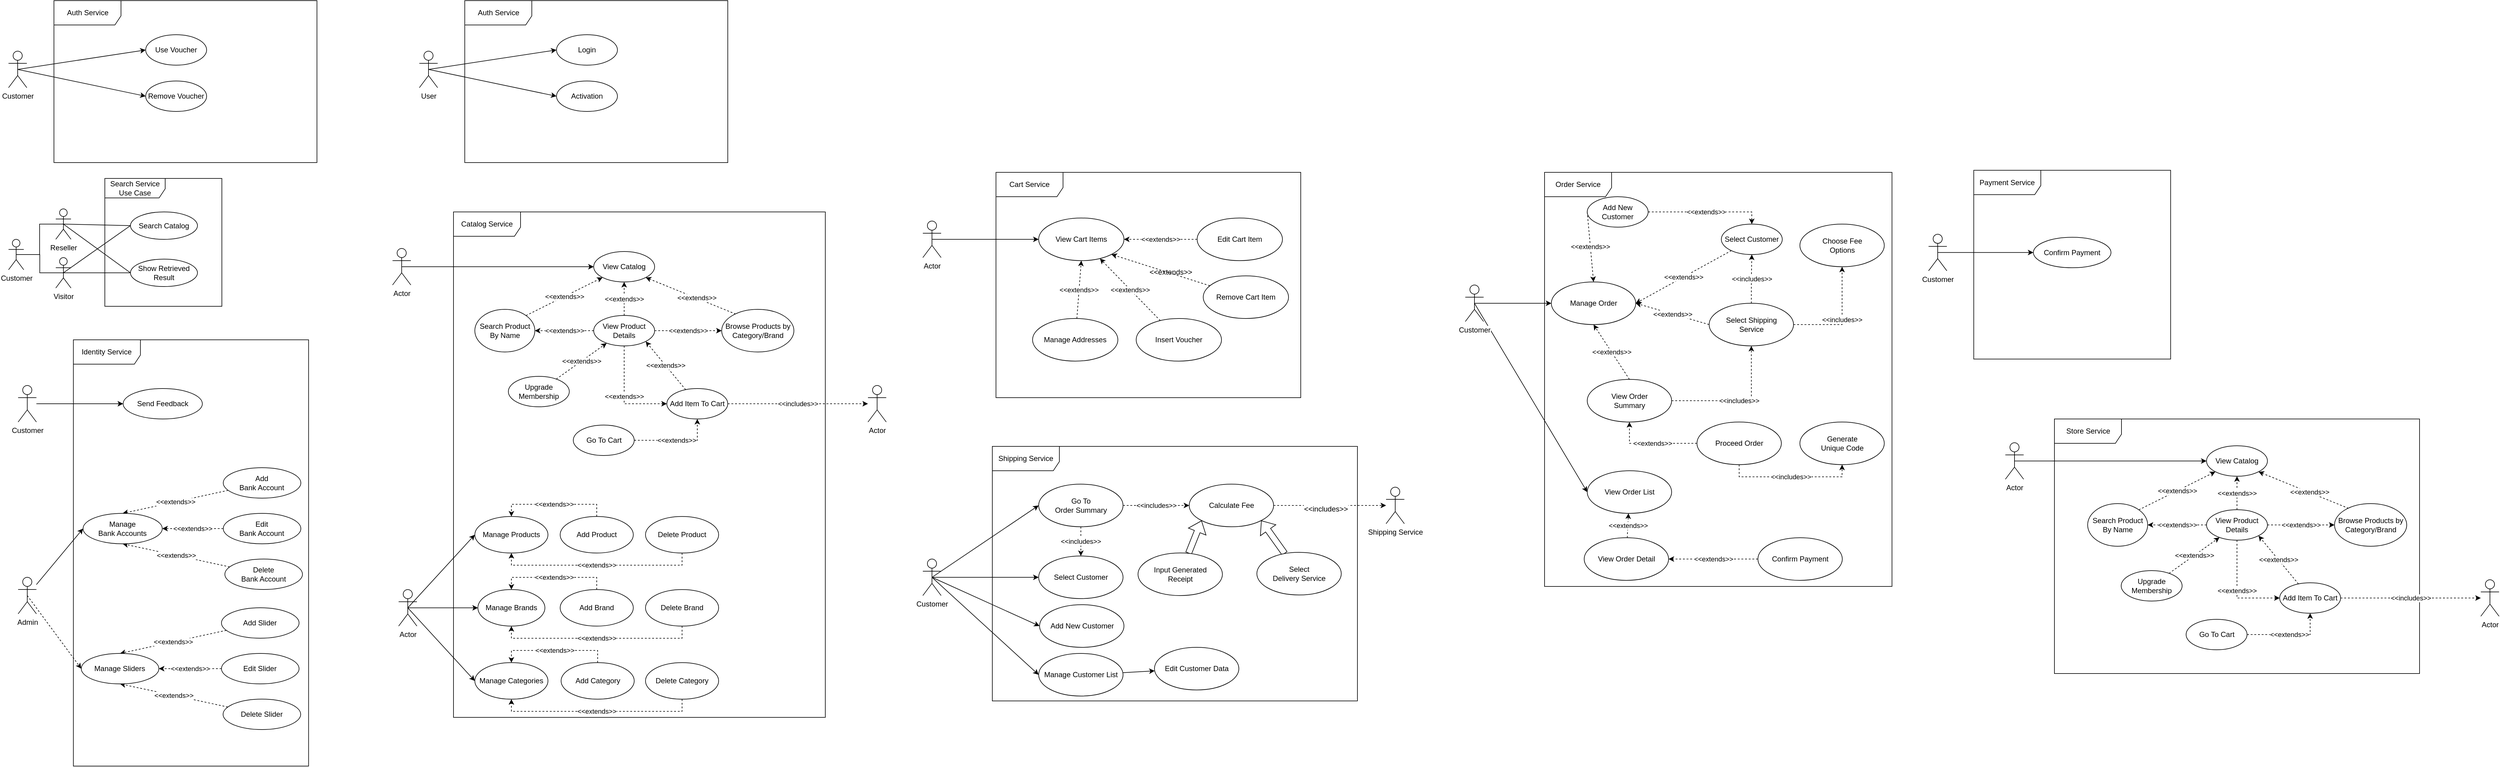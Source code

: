 <mxfile version="12.4.8" type="github" pages="2">
  <diagram id="EZ-Fo409MBvBVe8mJaMu" name="use_case_diagram">
    <mxGraphModel dx="2480" dy="2583" grid="1" gridSize="10" guides="1" tooltips="1" connect="1" arrows="1" fold="1" page="1" pageScale="1" pageWidth="827" pageHeight="1169" math="0" shadow="0">
      <root>
        <mxCell id="0"/>
        <mxCell id="1" parent="0"/>
        <mxCell id="HigYBwu25Xkicgy7qNuS-62" value="Search Service Use Case" style="shape=umlFrame;whiteSpace=wrap;html=1;strokeColor=#000000;fillColor=none;width=99;height=32;" parent="1" vertex="1">
          <mxGeometry x="198" y="40" width="192" height="210" as="geometry"/>
        </mxCell>
        <mxCell id="HigYBwu25Xkicgy7qNuS-63" style="edgeStyle=orthogonalEdgeStyle;rounded=0;orthogonalLoop=1;jettySize=auto;html=1;exitX=0.5;exitY=0.5;exitDx=0;exitDy=0;exitPerimeter=0;entryX=0.5;entryY=0.5;entryDx=0;entryDy=0;entryPerimeter=0;endArrow=none;endFill=0;" parent="1" source="HigYBwu25Xkicgy7qNuS-65" target="HigYBwu25Xkicgy7qNuS-68" edge="1">
          <mxGeometry relative="1" as="geometry">
            <Array as="points">
              <mxPoint x="91" y="165"/>
              <mxPoint x="91" y="115"/>
            </Array>
          </mxGeometry>
        </mxCell>
        <mxCell id="HigYBwu25Xkicgy7qNuS-64" style="edgeStyle=orthogonalEdgeStyle;rounded=0;orthogonalLoop=1;jettySize=auto;html=1;exitX=0.5;exitY=0.5;exitDx=0;exitDy=0;exitPerimeter=0;entryX=0.5;entryY=0.5;entryDx=0;entryDy=0;entryPerimeter=0;endArrow=none;endFill=0;" parent="1" source="HigYBwu25Xkicgy7qNuS-65" target="HigYBwu25Xkicgy7qNuS-71" edge="1">
          <mxGeometry relative="1" as="geometry"/>
        </mxCell>
        <mxCell id="HigYBwu25Xkicgy7qNuS-65" value="Customer" style="shape=umlActor;verticalLabelPosition=bottom;labelBackgroundColor=#ffffff;verticalAlign=top;html=1;strokeColor=#000000;" parent="1" vertex="1">
          <mxGeometry x="40" y="140" width="25" height="50" as="geometry"/>
        </mxCell>
        <mxCell id="HigYBwu25Xkicgy7qNuS-66" style="rounded=0;orthogonalLoop=1;jettySize=auto;html=1;exitX=0.5;exitY=0.5;exitDx=0;exitDy=0;exitPerimeter=0;endArrow=none;endFill=0;entryX=0;entryY=0.5;entryDx=0;entryDy=0;" parent="1" source="HigYBwu25Xkicgy7qNuS-68" target="HigYBwu25Xkicgy7qNuS-72" edge="1">
          <mxGeometry relative="1" as="geometry">
            <mxPoint x="205" y="72" as="targetPoint"/>
          </mxGeometry>
        </mxCell>
        <mxCell id="HigYBwu25Xkicgy7qNuS-67" style="edgeStyle=none;rounded=0;orthogonalLoop=1;jettySize=auto;html=1;exitX=0.5;exitY=0.5;exitDx=0;exitDy=0;exitPerimeter=0;entryX=0;entryY=0.5;entryDx=0;entryDy=0;endArrow=none;endFill=0;" parent="1" source="HigYBwu25Xkicgy7qNuS-68" target="HigYBwu25Xkicgy7qNuS-75" edge="1">
          <mxGeometry relative="1" as="geometry"/>
        </mxCell>
        <mxCell id="HigYBwu25Xkicgy7qNuS-68" value="Reseller" style="shape=umlActor;verticalLabelPosition=bottom;labelBackgroundColor=#ffffff;verticalAlign=top;html=1;strokeColor=#000000;" parent="1" vertex="1">
          <mxGeometry x="117.5" y="90" width="25" height="50" as="geometry"/>
        </mxCell>
        <mxCell id="HigYBwu25Xkicgy7qNuS-69" style="edgeStyle=none;rounded=0;orthogonalLoop=1;jettySize=auto;html=1;exitX=0.5;exitY=0.5;exitDx=0;exitDy=0;exitPerimeter=0;entryX=0;entryY=0.5;entryDx=0;entryDy=0;endArrow=none;endFill=0;" parent="1" source="HigYBwu25Xkicgy7qNuS-71" target="HigYBwu25Xkicgy7qNuS-72" edge="1">
          <mxGeometry relative="1" as="geometry"/>
        </mxCell>
        <mxCell id="HigYBwu25Xkicgy7qNuS-70" style="edgeStyle=none;rounded=0;orthogonalLoop=1;jettySize=auto;html=1;exitX=0.5;exitY=0.5;exitDx=0;exitDy=0;exitPerimeter=0;entryX=0;entryY=0.5;entryDx=0;entryDy=0;endArrow=none;endFill=0;" parent="1" source="HigYBwu25Xkicgy7qNuS-71" target="HigYBwu25Xkicgy7qNuS-75" edge="1">
          <mxGeometry relative="1" as="geometry"/>
        </mxCell>
        <mxCell id="HigYBwu25Xkicgy7qNuS-71" value="Visitor" style="shape=umlActor;verticalLabelPosition=bottom;labelBackgroundColor=#ffffff;verticalAlign=top;html=1;strokeColor=#000000;" parent="1" vertex="1">
          <mxGeometry x="117.5" y="170" width="25" height="50" as="geometry"/>
        </mxCell>
        <mxCell id="HigYBwu25Xkicgy7qNuS-72" value="Search Catalog" style="ellipse;whiteSpace=wrap;html=1;strokeColor=#000000;" parent="1" vertex="1">
          <mxGeometry x="240" y="95" width="110" height="45" as="geometry"/>
        </mxCell>
        <mxCell id="HigYBwu25Xkicgy7qNuS-75" value="Show Retrieved Result" style="ellipse;whiteSpace=wrap;html=1;strokeColor=#000000;" parent="1" vertex="1">
          <mxGeometry x="240" y="172.5" width="110" height="45" as="geometry"/>
        </mxCell>
        <mxCell id="lWTT0KXUw_2wQPV0KMFt-1" value="Payment Service" style="shape=umlFrame;whiteSpace=wrap;html=1;width=110;height=40;" parent="1" vertex="1">
          <mxGeometry x="3264.14" y="26.67" width="323" height="310" as="geometry"/>
        </mxCell>
        <mxCell id="lWTT0KXUw_2wQPV0KMFt-2" style="edgeStyle=none;rounded=0;orthogonalLoop=1;jettySize=auto;html=1;exitX=0.5;exitY=0.5;exitDx=0;exitDy=0;exitPerimeter=0;entryX=0;entryY=0.5;entryDx=0;entryDy=0;" parent="1" source="lWTT0KXUw_2wQPV0KMFt-6" target="lWTT0KXUw_2wQPV0KMFt-9" edge="1">
          <mxGeometry relative="1" as="geometry"/>
        </mxCell>
        <mxCell id="lWTT0KXUw_2wQPV0KMFt-6" value="Customer" style="shape=umlActor;verticalLabelPosition=bottom;labelBackgroundColor=#ffffff;verticalAlign=top;html=1;" parent="1" vertex="1">
          <mxGeometry x="3190" y="131.67" width="30" height="60" as="geometry"/>
        </mxCell>
        <mxCell id="lWTT0KXUw_2wQPV0KMFt-9" value="Confirm Payment" style="ellipse;whiteSpace=wrap;html=1;" parent="1" vertex="1">
          <mxGeometry x="3361.96" y="136.67" width="127.36" height="50" as="geometry"/>
        </mxCell>
        <mxCell id="uRKHgIGUSnySClVswHoB-1" value="Identity Service" style="shape=umlFrame;whiteSpace=wrap;html=1;width=110;height=40;" parent="1" vertex="1">
          <mxGeometry x="146.39" y="305" width="385.86" height="700" as="geometry"/>
        </mxCell>
        <mxCell id="uRKHgIGUSnySClVswHoB-2" style="rounded=0;orthogonalLoop=1;jettySize=auto;html=1;entryX=0;entryY=0.5;entryDx=0;entryDy=0;" parent="1" source="uRKHgIGUSnySClVswHoB-4" target="uRKHgIGUSnySClVswHoB-11" edge="1">
          <mxGeometry relative="1" as="geometry"/>
        </mxCell>
        <mxCell id="uRKHgIGUSnySClVswHoB-3" style="edgeStyle=none;rounded=0;orthogonalLoop=1;jettySize=auto;html=1;exitX=0.5;exitY=0.5;exitDx=0;exitDy=0;exitPerimeter=0;entryX=0;entryY=0.5;entryDx=0;entryDy=0;dashed=1;" parent="1" source="uRKHgIGUSnySClVswHoB-4" target="uRKHgIGUSnySClVswHoB-18" edge="1">
          <mxGeometry relative="1" as="geometry"/>
        </mxCell>
        <mxCell id="uRKHgIGUSnySClVswHoB-4" value="&lt;div&gt;Admin&lt;/div&gt;" style="shape=umlActor;verticalLabelPosition=bottom;labelBackgroundColor=#ffffff;verticalAlign=top;html=1;" parent="1" vertex="1">
          <mxGeometry x="55.75" y="695" width="30" height="60" as="geometry"/>
        </mxCell>
        <mxCell id="uRKHgIGUSnySClVswHoB-5" value="&amp;lt;&amp;lt;extends&amp;gt;&amp;gt;" style="edgeStyle=none;rounded=0;orthogonalLoop=1;jettySize=auto;html=1;entryX=0.5;entryY=0;entryDx=0;entryDy=0;dashed=1;" parent="1" source="uRKHgIGUSnySClVswHoB-6" target="uRKHgIGUSnySClVswHoB-11" edge="1">
          <mxGeometry relative="1" as="geometry"/>
        </mxCell>
        <mxCell id="uRKHgIGUSnySClVswHoB-6" value="&lt;div&gt;Add&lt;/div&gt;&lt;div&gt;Bank Account&lt;br&gt;&lt;/div&gt;" style="ellipse;whiteSpace=wrap;html=1;" parent="1" vertex="1">
          <mxGeometry x="392.25" y="515" width="127.36" height="50" as="geometry"/>
        </mxCell>
        <mxCell id="uRKHgIGUSnySClVswHoB-7" value="&amp;lt;&amp;lt;extends&amp;gt;&amp;gt;" style="edgeStyle=none;rounded=0;orthogonalLoop=1;jettySize=auto;html=1;dashed=1;" parent="1" source="uRKHgIGUSnySClVswHoB-8" target="uRKHgIGUSnySClVswHoB-11" edge="1">
          <mxGeometry relative="1" as="geometry">
            <mxPoint x="292.25" y="615" as="targetPoint"/>
          </mxGeometry>
        </mxCell>
        <mxCell id="uRKHgIGUSnySClVswHoB-8" value="Edit&lt;br&gt;Bank Account" style="ellipse;whiteSpace=wrap;html=1;" parent="1" vertex="1">
          <mxGeometry x="392.25" y="590" width="127.36" height="50" as="geometry"/>
        </mxCell>
        <mxCell id="uRKHgIGUSnySClVswHoB-9" value="&amp;lt;&amp;lt;extends&amp;gt;&amp;gt;" style="edgeStyle=none;rounded=0;orthogonalLoop=1;jettySize=auto;html=1;entryX=0.5;entryY=1;entryDx=0;entryDy=0;dashed=1;" parent="1" source="uRKHgIGUSnySClVswHoB-10" target="uRKHgIGUSnySClVswHoB-11" edge="1">
          <mxGeometry relative="1" as="geometry"/>
        </mxCell>
        <mxCell id="uRKHgIGUSnySClVswHoB-10" value="&lt;div&gt;Delete&lt;/div&gt;&lt;div&gt;Bank Account&lt;br&gt;&lt;/div&gt;" style="ellipse;whiteSpace=wrap;html=1;" parent="1" vertex="1">
          <mxGeometry x="394.89" y="665" width="127.36" height="50" as="geometry"/>
        </mxCell>
        <mxCell id="uRKHgIGUSnySClVswHoB-11" value="&lt;div&gt;Manage&lt;/div&gt;&lt;div&gt; Bank Accounts&lt;/div&gt;" style="ellipse;whiteSpace=wrap;html=1;" parent="1" vertex="1">
          <mxGeometry x="162.25" y="590" width="130" height="50" as="geometry"/>
        </mxCell>
        <mxCell id="uRKHgIGUSnySClVswHoB-12" value="&amp;lt;&amp;lt;extends&amp;gt;&amp;gt;" style="edgeStyle=none;rounded=0;orthogonalLoop=1;jettySize=auto;html=1;entryX=0.5;entryY=0;entryDx=0;entryDy=0;dashed=1;" parent="1" source="uRKHgIGUSnySClVswHoB-13" target="uRKHgIGUSnySClVswHoB-18" edge="1">
          <mxGeometry relative="1" as="geometry"/>
        </mxCell>
        <mxCell id="uRKHgIGUSnySClVswHoB-13" value="Add Slider" style="ellipse;whiteSpace=wrap;html=1;" parent="1" vertex="1">
          <mxGeometry x="389.32" y="745" width="127.36" height="50" as="geometry"/>
        </mxCell>
        <mxCell id="uRKHgIGUSnySClVswHoB-14" value="&amp;lt;&amp;lt;extends&amp;gt;&amp;gt;" style="edgeStyle=none;rounded=0;orthogonalLoop=1;jettySize=auto;html=1;dashed=1;" parent="1" source="uRKHgIGUSnySClVswHoB-15" target="uRKHgIGUSnySClVswHoB-18" edge="1">
          <mxGeometry relative="1" as="geometry">
            <mxPoint x="289.32" y="845" as="targetPoint"/>
          </mxGeometry>
        </mxCell>
        <mxCell id="uRKHgIGUSnySClVswHoB-15" value="Edit Slider" style="ellipse;whiteSpace=wrap;html=1;" parent="1" vertex="1">
          <mxGeometry x="389.32" y="820" width="127.36" height="50" as="geometry"/>
        </mxCell>
        <mxCell id="uRKHgIGUSnySClVswHoB-16" value="&amp;lt;&amp;lt;extends&amp;gt;&amp;gt;" style="edgeStyle=none;rounded=0;orthogonalLoop=1;jettySize=auto;html=1;entryX=0.5;entryY=1;entryDx=0;entryDy=0;dashed=1;" parent="1" source="uRKHgIGUSnySClVswHoB-17" target="uRKHgIGUSnySClVswHoB-18" edge="1">
          <mxGeometry relative="1" as="geometry"/>
        </mxCell>
        <mxCell id="uRKHgIGUSnySClVswHoB-17" value="Delete Slider" style="ellipse;whiteSpace=wrap;html=1;" parent="1" vertex="1">
          <mxGeometry x="391.96" y="895" width="127.36" height="50" as="geometry"/>
        </mxCell>
        <mxCell id="uRKHgIGUSnySClVswHoB-18" value="Manage Sliders" style="ellipse;whiteSpace=wrap;html=1;" parent="1" vertex="1">
          <mxGeometry x="159.32" y="820" width="127.36" height="50" as="geometry"/>
        </mxCell>
        <mxCell id="uRKHgIGUSnySClVswHoB-19" style="edgeStyle=none;rounded=0;orthogonalLoop=1;jettySize=auto;html=1;entryX=0;entryY=0.5;entryDx=0;entryDy=0;" parent="1" source="uRKHgIGUSnySClVswHoB-20" target="uRKHgIGUSnySClVswHoB-21" edge="1">
          <mxGeometry relative="1" as="geometry"/>
        </mxCell>
        <mxCell id="uRKHgIGUSnySClVswHoB-20" value="Customer" style="shape=umlActor;verticalLabelPosition=bottom;labelBackgroundColor=#ffffff;verticalAlign=top;html=1;" parent="1" vertex="1">
          <mxGeometry x="55.75" y="380" width="30" height="60" as="geometry"/>
        </mxCell>
        <mxCell id="uRKHgIGUSnySClVswHoB-21" value="Send Feedback" style="ellipse;whiteSpace=wrap;html=1;" parent="1" vertex="1">
          <mxGeometry x="228" y="385" width="130" height="50" as="geometry"/>
        </mxCell>
        <mxCell id="rvYSQPYyHR9uhLPdeCgA-1" value="Catalog Service" style="shape=umlFrame;whiteSpace=wrap;html=1;width=110;height=40;" parent="1" vertex="1">
          <mxGeometry x="770" y="95" width="610" height="830" as="geometry"/>
        </mxCell>
        <mxCell id="rvYSQPYyHR9uhLPdeCgA-2" value="&amp;lt;&amp;lt;extends&amp;gt;&amp;gt;" style="edgeStyle=none;rounded=0;orthogonalLoop=1;jettySize=auto;html=1;dashed=1;exitX=0;exitY=0.5;exitDx=0;exitDy=0;" parent="1" source="rvYSQPYyHR9uhLPdeCgA-5" target="rvYSQPYyHR9uhLPdeCgA-3" edge="1">
          <mxGeometry relative="1" as="geometry"/>
        </mxCell>
        <mxCell id="rvYSQPYyHR9uhLPdeCgA-3" value="Search Product By Name" style="ellipse;whiteSpace=wrap;html=1;" parent="1" vertex="1">
          <mxGeometry x="805" y="255" width="98.5" height="70" as="geometry"/>
        </mxCell>
        <mxCell id="rvYSQPYyHR9uhLPdeCgA-4" value="&amp;lt;&amp;lt;extends&amp;gt;&amp;gt;" style="edgeStyle=orthogonalEdgeStyle;rounded=0;orthogonalLoop=1;jettySize=auto;html=1;entryX=0;entryY=0.5;entryDx=0;entryDy=0;dashed=1;exitX=0.5;exitY=1;exitDx=0;exitDy=0;" parent="1" source="rvYSQPYyHR9uhLPdeCgA-5" target="rvYSQPYyHR9uhLPdeCgA-34" edge="1">
          <mxGeometry relative="1" as="geometry"/>
        </mxCell>
        <UserObject label="View Product Details" link="data:action/json,{&quot;actions&quot;:[{&quot;select&quot;: {&quot;cells&quot;: [&quot;A2yK13kjCU1uyrPjLgUl-12&quot;]}}]}" id="rvYSQPYyHR9uhLPdeCgA-5">
          <mxCell style="ellipse;whiteSpace=wrap;html=1;" parent="1" vertex="1">
            <mxGeometry x="1000" y="265" width="100" height="50" as="geometry"/>
          </mxCell>
        </UserObject>
        <mxCell id="rvYSQPYyHR9uhLPdeCgA-6" value="&amp;lt;&amp;lt;extends&amp;gt;&amp;gt;" style="edgeStyle=none;rounded=0;orthogonalLoop=1;jettySize=auto;html=1;dashed=1;exitX=1;exitY=0;exitDx=0;exitDy=0;" parent="1" source="rvYSQPYyHR9uhLPdeCgA-3" target="rvYSQPYyHR9uhLPdeCgA-9" edge="1">
          <mxGeometry relative="1" as="geometry"/>
        </mxCell>
        <mxCell id="rvYSQPYyHR9uhLPdeCgA-7" value="&amp;lt;&amp;lt;extends&amp;gt;&amp;gt;" style="edgeStyle=none;rounded=0;orthogonalLoop=1;jettySize=auto;html=1;dashed=1;exitX=0.241;exitY=0.143;exitDx=0;exitDy=0;entryX=1;entryY=1;entryDx=0;entryDy=0;exitPerimeter=0;" parent="1" source="rvYSQPYyHR9uhLPdeCgA-11" target="rvYSQPYyHR9uhLPdeCgA-9" edge="1">
          <mxGeometry x="-0.087" y="-1" relative="1" as="geometry">
            <mxPoint as="offset"/>
          </mxGeometry>
        </mxCell>
        <mxCell id="rvYSQPYyHR9uhLPdeCgA-8" value="&amp;lt;&amp;lt;extends&amp;gt;&amp;gt;" style="edgeStyle=none;rounded=0;orthogonalLoop=1;jettySize=auto;html=1;dashed=1;" parent="1" source="rvYSQPYyHR9uhLPdeCgA-5" target="rvYSQPYyHR9uhLPdeCgA-9" edge="1">
          <mxGeometry relative="1" as="geometry"/>
        </mxCell>
        <mxCell id="rvYSQPYyHR9uhLPdeCgA-9" value="View Catalog" style="ellipse;whiteSpace=wrap;html=1;" parent="1" vertex="1">
          <mxGeometry x="1000" y="160" width="100" height="50" as="geometry"/>
        </mxCell>
        <mxCell id="rvYSQPYyHR9uhLPdeCgA-10" value="&amp;lt;&amp;lt;extends&amp;gt;&amp;gt;" style="edgeStyle=none;rounded=0;orthogonalLoop=1;jettySize=auto;html=1;dashed=1;exitX=1;exitY=0.5;exitDx=0;exitDy=0;entryX=0;entryY=0.5;entryDx=0;entryDy=0;" parent="1" source="rvYSQPYyHR9uhLPdeCgA-5" target="rvYSQPYyHR9uhLPdeCgA-11" edge="1">
          <mxGeometry x="-0.003" relative="1" as="geometry">
            <mxPoint as="offset"/>
          </mxGeometry>
        </mxCell>
        <mxCell id="rvYSQPYyHR9uhLPdeCgA-11" value="Browse Products by Category/Brand" style="ellipse;whiteSpace=wrap;html=1;" parent="1" vertex="1">
          <mxGeometry x="1210" y="255" width="118.5" height="70" as="geometry"/>
        </mxCell>
        <mxCell id="rvYSQPYyHR9uhLPdeCgA-12" style="edgeStyle=none;rounded=0;orthogonalLoop=1;jettySize=auto;html=1;exitX=0.5;exitY=0.5;exitDx=0;exitDy=0;exitPerimeter=0;entryX=0;entryY=0.5;entryDx=0;entryDy=0;" parent="1" source="rvYSQPYyHR9uhLPdeCgA-13" target="rvYSQPYyHR9uhLPdeCgA-9" edge="1">
          <mxGeometry relative="1" as="geometry"/>
        </mxCell>
        <mxCell id="rvYSQPYyHR9uhLPdeCgA-13" value="Actor" style="shape=umlActor;verticalLabelPosition=bottom;labelBackgroundColor=#ffffff;verticalAlign=top;html=1;" parent="1" vertex="1">
          <mxGeometry x="670" y="155" width="30" height="60" as="geometry"/>
        </mxCell>
        <mxCell id="rvYSQPYyHR9uhLPdeCgA-14" value="&amp;lt;&amp;lt;extends&amp;gt;&amp;gt;" style="edgeStyle=orthogonalEdgeStyle;rounded=0;orthogonalLoop=1;jettySize=auto;html=1;entryX=0.5;entryY=0;entryDx=0;entryDy=0;dashed=1;exitX=0.5;exitY=0;exitDx=0;exitDy=0;" parent="1" source="rvYSQPYyHR9uhLPdeCgA-27" target="rvYSQPYyHR9uhLPdeCgA-16" edge="1">
          <mxGeometry relative="1" as="geometry"/>
        </mxCell>
        <mxCell id="rvYSQPYyHR9uhLPdeCgA-15" value="&amp;lt;&amp;lt;extends&amp;gt;&amp;gt;" style="edgeStyle=orthogonalEdgeStyle;rounded=0;orthogonalLoop=1;jettySize=auto;html=1;dashed=1;exitX=0.5;exitY=1;exitDx=0;exitDy=0;" parent="1" source="rvYSQPYyHR9uhLPdeCgA-28" target="rvYSQPYyHR9uhLPdeCgA-16" edge="1">
          <mxGeometry relative="1" as="geometry">
            <Array as="points">
              <mxPoint x="1145" y="915.13"/>
              <mxPoint x="865" y="915.13"/>
            </Array>
          </mxGeometry>
        </mxCell>
        <mxCell id="rvYSQPYyHR9uhLPdeCgA-16" value="Manage Categories" style="ellipse;whiteSpace=wrap;html=1;" parent="1" vertex="1">
          <mxGeometry x="805" y="835.13" width="120" height="60" as="geometry"/>
        </mxCell>
        <mxCell id="rvYSQPYyHR9uhLPdeCgA-17" value="&amp;lt;&amp;lt;extends&amp;gt;&amp;gt;" style="edgeStyle=orthogonalEdgeStyle;rounded=0;orthogonalLoop=1;jettySize=auto;html=1;entryX=0.5;entryY=0;entryDx=0;entryDy=0;dashed=1;exitX=0.5;exitY=0;exitDx=0;exitDy=0;" parent="1" source="rvYSQPYyHR9uhLPdeCgA-25" target="rvYSQPYyHR9uhLPdeCgA-19" edge="1">
          <mxGeometry relative="1" as="geometry"/>
        </mxCell>
        <mxCell id="rvYSQPYyHR9uhLPdeCgA-18" value="&amp;lt;&amp;lt;extends&amp;gt;&amp;gt;" style="edgeStyle=orthogonalEdgeStyle;rounded=0;orthogonalLoop=1;jettySize=auto;html=1;entryX=0.5;entryY=1;entryDx=0;entryDy=0;dashed=1;exitX=0.5;exitY=1;exitDx=0;exitDy=0;" parent="1" source="rvYSQPYyHR9uhLPdeCgA-26" target="rvYSQPYyHR9uhLPdeCgA-19" edge="1">
          <mxGeometry relative="1" as="geometry"/>
        </mxCell>
        <mxCell id="rvYSQPYyHR9uhLPdeCgA-19" value="Manage Brands" style="ellipse;whiteSpace=wrap;html=1;" parent="1" vertex="1">
          <mxGeometry x="810" y="715.13" width="110" height="60" as="geometry"/>
        </mxCell>
        <mxCell id="rvYSQPYyHR9uhLPdeCgA-20" value="&amp;lt;&amp;lt;extends&amp;gt;&amp;gt;" style="edgeStyle=orthogonalEdgeStyle;rounded=0;orthogonalLoop=1;jettySize=auto;html=1;exitX=0.5;exitY=0;exitDx=0;exitDy=0;entryX=0.5;entryY=0;entryDx=0;entryDy=0;dashed=1;" parent="1" source="rvYSQPYyHR9uhLPdeCgA-23" target="rvYSQPYyHR9uhLPdeCgA-22" edge="1">
          <mxGeometry relative="1" as="geometry"/>
        </mxCell>
        <mxCell id="rvYSQPYyHR9uhLPdeCgA-21" value="&amp;lt;&amp;lt;extends&amp;gt;&amp;gt;" style="edgeStyle=orthogonalEdgeStyle;rounded=0;orthogonalLoop=1;jettySize=auto;html=1;entryX=0.5;entryY=1;entryDx=0;entryDy=0;dashed=1;exitX=0.5;exitY=1;exitDx=0;exitDy=0;" parent="1" source="rvYSQPYyHR9uhLPdeCgA-24" target="rvYSQPYyHR9uhLPdeCgA-22" edge="1">
          <mxGeometry relative="1" as="geometry">
            <Array as="points">
              <mxPoint x="1145" y="675.13"/>
              <mxPoint x="865" y="675.13"/>
            </Array>
          </mxGeometry>
        </mxCell>
        <mxCell id="rvYSQPYyHR9uhLPdeCgA-22" value="Manage Products" style="ellipse;whiteSpace=wrap;html=1;" parent="1" vertex="1">
          <mxGeometry x="805" y="595.13" width="120" height="60" as="geometry"/>
        </mxCell>
        <mxCell id="rvYSQPYyHR9uhLPdeCgA-23" value="Add Product" style="ellipse;whiteSpace=wrap;html=1;" parent="1" vertex="1">
          <mxGeometry x="945" y="595.13" width="120" height="60" as="geometry"/>
        </mxCell>
        <mxCell id="rvYSQPYyHR9uhLPdeCgA-24" value="Delete Product" style="ellipse;whiteSpace=wrap;html=1;" parent="1" vertex="1">
          <mxGeometry x="1085" y="595.13" width="120" height="60" as="geometry"/>
        </mxCell>
        <mxCell id="rvYSQPYyHR9uhLPdeCgA-25" value="Add Brand" style="ellipse;whiteSpace=wrap;html=1;" parent="1" vertex="1">
          <mxGeometry x="945" y="715.13" width="120" height="60" as="geometry"/>
        </mxCell>
        <mxCell id="rvYSQPYyHR9uhLPdeCgA-26" value="Delete Brand" style="ellipse;whiteSpace=wrap;html=1;" parent="1" vertex="1">
          <mxGeometry x="1085" y="715.13" width="120" height="60" as="geometry"/>
        </mxCell>
        <mxCell id="rvYSQPYyHR9uhLPdeCgA-27" value="Add Category" style="ellipse;whiteSpace=wrap;html=1;" parent="1" vertex="1">
          <mxGeometry x="946.52" y="835.13" width="120" height="60" as="geometry"/>
        </mxCell>
        <mxCell id="rvYSQPYyHR9uhLPdeCgA-28" value="Delete Category" style="ellipse;whiteSpace=wrap;html=1;" parent="1" vertex="1">
          <mxGeometry x="1085" y="835.13" width="120" height="60" as="geometry"/>
        </mxCell>
        <mxCell id="rvYSQPYyHR9uhLPdeCgA-29" style="edgeStyle=none;rounded=0;orthogonalLoop=1;jettySize=auto;html=1;exitX=0.5;exitY=0.5;exitDx=0;exitDy=0;exitPerimeter=0;entryX=0;entryY=0.5;entryDx=0;entryDy=0;" parent="1" source="rvYSQPYyHR9uhLPdeCgA-32" target="rvYSQPYyHR9uhLPdeCgA-22" edge="1">
          <mxGeometry relative="1" as="geometry"/>
        </mxCell>
        <mxCell id="rvYSQPYyHR9uhLPdeCgA-30" style="edgeStyle=orthogonalEdgeStyle;rounded=0;orthogonalLoop=1;jettySize=auto;html=1;exitX=0.5;exitY=0.5;exitDx=0;exitDy=0;exitPerimeter=0;" parent="1" source="rvYSQPYyHR9uhLPdeCgA-32" target="rvYSQPYyHR9uhLPdeCgA-19" edge="1">
          <mxGeometry relative="1" as="geometry"/>
        </mxCell>
        <mxCell id="rvYSQPYyHR9uhLPdeCgA-31" style="rounded=0;orthogonalLoop=1;jettySize=auto;html=1;exitX=0.5;exitY=0.5;exitDx=0;exitDy=0;exitPerimeter=0;entryX=0;entryY=0.5;entryDx=0;entryDy=0;" parent="1" source="rvYSQPYyHR9uhLPdeCgA-32" target="rvYSQPYyHR9uhLPdeCgA-16" edge="1">
          <mxGeometry relative="1" as="geometry"/>
        </mxCell>
        <mxCell id="rvYSQPYyHR9uhLPdeCgA-32" value="Actor" style="shape=umlActor;verticalLabelPosition=bottom;labelBackgroundColor=#ffffff;verticalAlign=top;html=1;" parent="1" vertex="1">
          <mxGeometry x="680" y="715.13" width="30" height="60" as="geometry"/>
        </mxCell>
        <mxCell id="rvYSQPYyHR9uhLPdeCgA-33" value="&amp;lt;&amp;lt;extends&amp;gt;&amp;gt;" style="rounded=0;orthogonalLoop=1;jettySize=auto;html=1;dashed=1;entryX=1;entryY=1;entryDx=0;entryDy=0;" parent="1" source="rvYSQPYyHR9uhLPdeCgA-34" target="rvYSQPYyHR9uhLPdeCgA-5" edge="1">
          <mxGeometry relative="1" as="geometry"/>
        </mxCell>
        <mxCell id="rvYSQPYyHR9uhLPdeCgA-34" value="Add Item To Cart" style="ellipse;whiteSpace=wrap;html=1;" parent="1" vertex="1">
          <mxGeometry x="1120" y="385" width="100" height="50" as="geometry"/>
        </mxCell>
        <mxCell id="rvYSQPYyHR9uhLPdeCgA-35" value="&amp;lt;&amp;lt;extends&amp;gt;&amp;gt;" style="edgeStyle=none;rounded=0;orthogonalLoop=1;jettySize=auto;html=1;dashed=1;" parent="1" source="rvYSQPYyHR9uhLPdeCgA-36" target="rvYSQPYyHR9uhLPdeCgA-5" edge="1">
          <mxGeometry relative="1" as="geometry"/>
        </mxCell>
        <mxCell id="rvYSQPYyHR9uhLPdeCgA-36" value="Upgrade Membership" style="ellipse;whiteSpace=wrap;html=1;shadow=0;" parent="1" vertex="1">
          <mxGeometry x="860" y="365" width="100" height="50" as="geometry"/>
        </mxCell>
        <mxCell id="rvYSQPYyHR9uhLPdeCgA-37" value="&amp;lt;&amp;lt;extends&amp;gt;&amp;gt;" style="edgeStyle=orthogonalEdgeStyle;rounded=0;orthogonalLoop=1;jettySize=auto;html=1;dashed=1;" parent="1" source="rvYSQPYyHR9uhLPdeCgA-38" target="rvYSQPYyHR9uhLPdeCgA-34" edge="1">
          <mxGeometry relative="1" as="geometry"/>
        </mxCell>
        <mxCell id="rvYSQPYyHR9uhLPdeCgA-38" value="Go To Cart" style="ellipse;whiteSpace=wrap;html=1;" parent="1" vertex="1">
          <mxGeometry x="966.52" y="445" width="100" height="50" as="geometry"/>
        </mxCell>
        <mxCell id="rvYSQPYyHR9uhLPdeCgA-39" value="Order Service" style="shape=umlFrame;whiteSpace=wrap;html=1;width=110;height=40;" parent="1" vertex="1">
          <mxGeometry x="2560" y="30" width="570" height="680" as="geometry"/>
        </mxCell>
        <mxCell id="rvYSQPYyHR9uhLPdeCgA-40" value="&amp;lt;&amp;lt;extends&amp;gt;&amp;gt;" style="edgeStyle=none;rounded=0;orthogonalLoop=1;jettySize=auto;html=1;exitX=0;exitY=0.5;exitDx=0;exitDy=0;entryX=0.5;entryY=0;entryDx=0;entryDy=0;dashed=1;" parent="1" source="rvYSQPYyHR9uhLPdeCgA-48" target="rvYSQPYyHR9uhLPdeCgA-58" edge="1">
          <mxGeometry relative="1" as="geometry">
            <mxPoint x="2738.88" y="245" as="targetPoint"/>
          </mxGeometry>
        </mxCell>
        <mxCell id="rvYSQPYyHR9uhLPdeCgA-41" value="&amp;lt;&amp;lt;extends&amp;gt;&amp;gt;" style="edgeStyle=none;rounded=0;orthogonalLoop=1;jettySize=auto;html=1;dashed=1;entryX=1;entryY=0.5;entryDx=0;entryDy=0;" parent="1" source="rvYSQPYyHR9uhLPdeCgA-47" target="rvYSQPYyHR9uhLPdeCgA-58" edge="1">
          <mxGeometry relative="1" as="geometry">
            <mxPoint x="2738.88" y="245" as="targetPoint"/>
          </mxGeometry>
        </mxCell>
        <mxCell id="rvYSQPYyHR9uhLPdeCgA-42" value="&amp;lt;&amp;lt;extends&amp;gt;&amp;gt;" style="edgeStyle=none;rounded=0;orthogonalLoop=1;jettySize=auto;html=1;exitX=0;exitY=0.5;exitDx=0;exitDy=0;entryX=1;entryY=0.5;entryDx=0;entryDy=0;dashed=1;" parent="1" source="rvYSQPYyHR9uhLPdeCgA-51" target="rvYSQPYyHR9uhLPdeCgA-58" edge="1">
          <mxGeometry relative="1" as="geometry">
            <mxPoint x="2738.88" y="245" as="targetPoint"/>
          </mxGeometry>
        </mxCell>
        <mxCell id="rvYSQPYyHR9uhLPdeCgA-43" value="&lt;div&gt;&amp;lt;&amp;lt;extends&amp;gt;&amp;gt;&lt;/div&gt;" style="edgeStyle=none;rounded=0;orthogonalLoop=1;jettySize=auto;html=1;entryX=0.5;entryY=1;entryDx=0;entryDy=0;dashed=1;exitX=0.5;exitY=0;exitDx=0;exitDy=0;" parent="1" source="rvYSQPYyHR9uhLPdeCgA-55" target="rvYSQPYyHR9uhLPdeCgA-58" edge="1">
          <mxGeometry relative="1" as="geometry">
            <mxPoint x="2738.88" y="245" as="targetPoint"/>
          </mxGeometry>
        </mxCell>
        <mxCell id="rvYSQPYyHR9uhLPdeCgA-44" style="rounded=0;orthogonalLoop=1;jettySize=auto;html=1;exitX=0.5;exitY=0.5;exitDx=0;exitDy=0;exitPerimeter=0;entryX=0;entryY=0.5;entryDx=0;entryDy=0;" parent="1" source="rvYSQPYyHR9uhLPdeCgA-45" target="rvYSQPYyHR9uhLPdeCgA-61" edge="1">
          <mxGeometry relative="1" as="geometry"/>
        </mxCell>
        <mxCell id="rvYSQPYyHR9uhLPdeCgA-45" value="Customer" style="shape=umlActor;verticalLabelPosition=bottom;labelBackgroundColor=#ffffff;verticalAlign=top;html=1;" parent="1" vertex="1">
          <mxGeometry x="2430" y="215" width="30" height="60" as="geometry"/>
        </mxCell>
        <mxCell id="rvYSQPYyHR9uhLPdeCgA-46" value="&amp;lt;&amp;lt;extends&amp;gt;&amp;gt;" style="edgeStyle=orthogonalEdgeStyle;rounded=0;orthogonalLoop=1;jettySize=auto;html=1;exitX=1;exitY=0.5;exitDx=0;exitDy=0;entryX=0.5;entryY=0;entryDx=0;entryDy=0;dashed=1;" parent="1" source="rvYSQPYyHR9uhLPdeCgA-48" target="rvYSQPYyHR9uhLPdeCgA-47" edge="1">
          <mxGeometry relative="1" as="geometry"/>
        </mxCell>
        <mxCell id="rvYSQPYyHR9uhLPdeCgA-47" value="Select Customer" style="ellipse;whiteSpace=wrap;html=1;" parent="1" vertex="1">
          <mxGeometry x="2850" y="115" width="100" height="50" as="geometry"/>
        </mxCell>
        <mxCell id="rvYSQPYyHR9uhLPdeCgA-48" value="Add New Customer" style="ellipse;whiteSpace=wrap;html=1;" parent="1" vertex="1">
          <mxGeometry x="2630" y="70" width="100" height="50" as="geometry"/>
        </mxCell>
        <mxCell id="rvYSQPYyHR9uhLPdeCgA-49" value="&amp;lt;&amp;lt;includes&amp;gt;&amp;gt;" style="edgeStyle=orthogonalEdgeStyle;rounded=0;orthogonalLoop=1;jettySize=auto;html=1;exitX=0.5;exitY=0;exitDx=0;exitDy=0;entryX=0.5;entryY=1;entryDx=0;entryDy=0;dashed=1;" parent="1" source="rvYSQPYyHR9uhLPdeCgA-51" target="rvYSQPYyHR9uhLPdeCgA-47" edge="1">
          <mxGeometry relative="1" as="geometry"/>
        </mxCell>
        <mxCell id="rvYSQPYyHR9uhLPdeCgA-50" value="&amp;lt;&amp;lt;includes&amp;gt;&amp;gt;" style="edgeStyle=orthogonalEdgeStyle;rounded=0;orthogonalLoop=1;jettySize=auto;html=1;dashed=1;exitX=1;exitY=0.5;exitDx=0;exitDy=0;" parent="1" source="rvYSQPYyHR9uhLPdeCgA-51" target="rvYSQPYyHR9uhLPdeCgA-52" edge="1">
          <mxGeometry relative="1" as="geometry"/>
        </mxCell>
        <mxCell id="rvYSQPYyHR9uhLPdeCgA-51" value="&lt;div&gt;Select Shipping&lt;/div&gt;&lt;div&gt; Service&lt;/div&gt;" style="ellipse;whiteSpace=wrap;html=1;" parent="1" vertex="1">
          <mxGeometry x="2830" y="245" width="138.5" height="70" as="geometry"/>
        </mxCell>
        <mxCell id="rvYSQPYyHR9uhLPdeCgA-52" value="&lt;div&gt;Choose Fee&lt;/div&gt;&lt;div&gt; Options&lt;/div&gt;" style="ellipse;whiteSpace=wrap;html=1;" parent="1" vertex="1">
          <mxGeometry x="2978.88" y="115" width="138.5" height="70" as="geometry"/>
        </mxCell>
        <mxCell id="rvYSQPYyHR9uhLPdeCgA-53" value="&amp;lt;&amp;lt;includes&amp;gt;&amp;gt;" style="edgeStyle=orthogonalEdgeStyle;rounded=0;orthogonalLoop=1;jettySize=auto;html=1;entryX=0.5;entryY=1;entryDx=0;entryDy=0;dashed=1;" parent="1" source="rvYSQPYyHR9uhLPdeCgA-55" target="rvYSQPYyHR9uhLPdeCgA-51" edge="1">
          <mxGeometry relative="1" as="geometry"/>
        </mxCell>
        <mxCell id="rvYSQPYyHR9uhLPdeCgA-54" value="&amp;lt;&amp;lt;extends&amp;gt;&amp;gt;" style="edgeStyle=orthogonalEdgeStyle;rounded=0;orthogonalLoop=1;jettySize=auto;html=1;dashed=1;entryX=0.5;entryY=1;entryDx=0;entryDy=0;" parent="1" source="rvYSQPYyHR9uhLPdeCgA-57" target="rvYSQPYyHR9uhLPdeCgA-55" edge="1">
          <mxGeometry relative="1" as="geometry"/>
        </mxCell>
        <mxCell id="rvYSQPYyHR9uhLPdeCgA-55" value="&lt;div&gt;View Order&lt;/div&gt;&lt;div&gt;Summary&lt;br&gt;&lt;/div&gt;" style="ellipse;whiteSpace=wrap;html=1;" parent="1" vertex="1">
          <mxGeometry x="2630" y="370" width="138.5" height="70" as="geometry"/>
        </mxCell>
        <mxCell id="rvYSQPYyHR9uhLPdeCgA-56" value="&amp;lt;&amp;lt;includes&amp;gt;&amp;gt;" style="edgeStyle=orthogonalEdgeStyle;rounded=0;orthogonalLoop=1;jettySize=auto;html=1;entryX=0.5;entryY=1;entryDx=0;entryDy=0;dashed=1;exitX=0.5;exitY=1;exitDx=0;exitDy=0;" parent="1" source="rvYSQPYyHR9uhLPdeCgA-57" target="rvYSQPYyHR9uhLPdeCgA-65" edge="1">
          <mxGeometry relative="1" as="geometry"/>
        </mxCell>
        <mxCell id="rvYSQPYyHR9uhLPdeCgA-57" value="Proceed Order" style="ellipse;whiteSpace=wrap;html=1;" parent="1" vertex="1">
          <mxGeometry x="2810" y="440" width="138.5" height="70" as="geometry"/>
        </mxCell>
        <mxCell id="rvYSQPYyHR9uhLPdeCgA-58" value="Manage Order" style="ellipse;whiteSpace=wrap;html=1;" parent="1" vertex="1">
          <mxGeometry x="2571.13" y="210" width="138.5" height="70" as="geometry"/>
        </mxCell>
        <mxCell id="rvYSQPYyHR9uhLPdeCgA-59" style="edgeStyle=none;rounded=0;orthogonalLoop=1;jettySize=auto;html=1;exitX=0.5;exitY=0.5;exitDx=0;exitDy=0;exitPerimeter=0;entryX=0;entryY=0.5;entryDx=0;entryDy=0;" parent="1" source="rvYSQPYyHR9uhLPdeCgA-45" target="rvYSQPYyHR9uhLPdeCgA-58" edge="1">
          <mxGeometry relative="1" as="geometry">
            <mxPoint x="2502.14" y="160" as="sourcePoint"/>
            <mxPoint x="2800.0" y="305" as="targetPoint"/>
          </mxGeometry>
        </mxCell>
        <mxCell id="rvYSQPYyHR9uhLPdeCgA-60" value="&amp;lt;&amp;lt;extends&amp;gt;&amp;gt;" style="edgeStyle=none;rounded=0;orthogonalLoop=1;jettySize=auto;html=1;dashed=1;" parent="1" source="rvYSQPYyHR9uhLPdeCgA-62" target="rvYSQPYyHR9uhLPdeCgA-61" edge="1">
          <mxGeometry relative="1" as="geometry"/>
        </mxCell>
        <mxCell id="rvYSQPYyHR9uhLPdeCgA-61" value="View Order List" style="ellipse;whiteSpace=wrap;html=1;" parent="1" vertex="1">
          <mxGeometry x="2630" y="520" width="138.5" height="70" as="geometry"/>
        </mxCell>
        <mxCell id="rvYSQPYyHR9uhLPdeCgA-62" value="View Order Detail" style="ellipse;whiteSpace=wrap;html=1;" parent="1" vertex="1">
          <mxGeometry x="2625" y="630.0" width="138.5" height="70" as="geometry"/>
        </mxCell>
        <mxCell id="rvYSQPYyHR9uhLPdeCgA-63" value="&amp;lt;&amp;lt;extends&amp;gt;&amp;gt;" style="edgeStyle=none;rounded=0;orthogonalLoop=1;jettySize=auto;html=1;dashed=1;" parent="1" source="rvYSQPYyHR9uhLPdeCgA-64" target="rvYSQPYyHR9uhLPdeCgA-62" edge="1">
          <mxGeometry relative="1" as="geometry"/>
        </mxCell>
        <mxCell id="rvYSQPYyHR9uhLPdeCgA-64" value="Confirm Payment" style="ellipse;whiteSpace=wrap;html=1;" parent="1" vertex="1">
          <mxGeometry x="2910" y="630.0" width="138.5" height="70" as="geometry"/>
        </mxCell>
        <mxCell id="rvYSQPYyHR9uhLPdeCgA-65" value="&lt;div&gt;Generate&lt;/div&gt;&lt;div&gt;Unique Code&lt;br&gt;&lt;/div&gt;" style="ellipse;whiteSpace=wrap;html=1;" parent="1" vertex="1">
          <mxGeometry x="2978.88" y="440" width="138.5" height="70" as="geometry"/>
        </mxCell>
        <mxCell id="A2yK13kjCU1uyrPjLgUl-1" value="Cart Service" style="shape=umlFrame;whiteSpace=wrap;html=1;width=110;height=40;" parent="1" vertex="1">
          <mxGeometry x="1660" y="30" width="500" height="370" as="geometry"/>
        </mxCell>
        <mxCell id="A2yK13kjCU1uyrPjLgUl-2" style="edgeStyle=orthogonalEdgeStyle;rounded=0;orthogonalLoop=1;jettySize=auto;html=1;exitX=0.5;exitY=0.5;exitDx=0;exitDy=0;exitPerimeter=0;" parent="1" source="A2yK13kjCU1uyrPjLgUl-3" target="A2yK13kjCU1uyrPjLgUl-4" edge="1">
          <mxGeometry relative="1" as="geometry"/>
        </mxCell>
        <mxCell id="A2yK13kjCU1uyrPjLgUl-3" value="Actor" style="shape=umlActor;verticalLabelPosition=bottom;labelBackgroundColor=#ffffff;verticalAlign=top;html=1;shadow=0;" parent="1" vertex="1">
          <mxGeometry x="1540" y="110" width="30" height="60" as="geometry"/>
        </mxCell>
        <mxCell id="A2yK13kjCU1uyrPjLgUl-4" value="View Cart Items" style="ellipse;whiteSpace=wrap;html=1;shadow=0;" parent="1" vertex="1">
          <mxGeometry x="1730" y="105" width="140" height="70" as="geometry"/>
        </mxCell>
        <mxCell id="A2yK13kjCU1uyrPjLgUl-5" value="&amp;lt;&amp;lt;extends&amp;gt;&amp;gt;" style="rounded=0;orthogonalLoop=1;jettySize=auto;html=1;entryX=1;entryY=0.5;entryDx=0;entryDy=0;dashed=1;" parent="1" source="A2yK13kjCU1uyrPjLgUl-6" target="A2yK13kjCU1uyrPjLgUl-4" edge="1">
          <mxGeometry relative="1" as="geometry"/>
        </mxCell>
        <mxCell id="A2yK13kjCU1uyrPjLgUl-6" value="Edit Cart Item" style="ellipse;whiteSpace=wrap;html=1;shadow=0;" parent="1" vertex="1">
          <mxGeometry x="1990" y="105" width="140" height="70" as="geometry"/>
        </mxCell>
        <mxCell id="A2yK13kjCU1uyrPjLgUl-7" style="rounded=0;orthogonalLoop=1;jettySize=auto;html=1;entryX=1;entryY=1;entryDx=0;entryDy=0;dashed=1;" parent="1" source="A2yK13kjCU1uyrPjLgUl-8" target="A2yK13kjCU1uyrPjLgUl-4" edge="1">
          <mxGeometry relative="1" as="geometry"/>
        </mxCell>
        <mxCell id="A2yK13kjCU1uyrPjLgUl-8" value="Remove Cart Item" style="ellipse;whiteSpace=wrap;html=1;shadow=0;" parent="1" vertex="1">
          <mxGeometry x="2000" y="200" width="140" height="70" as="geometry"/>
        </mxCell>
        <mxCell id="A2yK13kjCU1uyrPjLgUl-9" value="&amp;lt;&amp;lt;extends&amp;gt;&amp;gt;" style="rounded=0;orthogonalLoop=1;jettySize=auto;html=1;dashed=1;" parent="1" source="A2yK13kjCU1uyrPjLgUl-10" target="A2yK13kjCU1uyrPjLgUl-4" edge="1">
          <mxGeometry relative="1" as="geometry"/>
        </mxCell>
        <mxCell id="A2yK13kjCU1uyrPjLgUl-10" value="Insert Voucher" style="ellipse;whiteSpace=wrap;html=1;shadow=0;" parent="1" vertex="1">
          <mxGeometry x="1890" y="270" width="140" height="70" as="geometry"/>
        </mxCell>
        <mxCell id="A2yK13kjCU1uyrPjLgUl-11" value="&amp;lt;&amp;lt;extends&amp;gt;&amp;gt;" style="edgeStyle=none;rounded=0;orthogonalLoop=1;jettySize=auto;html=1;entryX=0.5;entryY=1;entryDx=0;entryDy=0;dashed=1;" parent="1" source="A2yK13kjCU1uyrPjLgUl-12" target="A2yK13kjCU1uyrPjLgUl-4" edge="1">
          <mxGeometry relative="1" as="geometry"/>
        </mxCell>
        <mxCell id="A2yK13kjCU1uyrPjLgUl-12" value="Manage Addresses" style="ellipse;whiteSpace=wrap;html=1;shadow=0;" parent="1" vertex="1">
          <mxGeometry x="1720" y="270" width="140" height="70" as="geometry"/>
        </mxCell>
        <mxCell id="A2yK13kjCU1uyrPjLgUl-13" value="&amp;lt;&amp;lt;extends&amp;gt;&amp;gt;" style="text;html=1;" parent="1" vertex="1">
          <mxGeometry x="1910" y="180" width="40" height="30" as="geometry"/>
        </mxCell>
        <mxCell id="A2yK13kjCU1uyrPjLgUl-15" value="&amp;lt;&amp;lt;includes&amp;gt;&amp;gt;" style="edgeStyle=none;rounded=0;orthogonalLoop=1;jettySize=auto;html=1;exitX=1;exitY=0.5;exitDx=0;exitDy=0;dashed=1;" parent="1" source="rvYSQPYyHR9uhLPdeCgA-34" target="A2yK13kjCU1uyrPjLgUl-14" edge="1">
          <mxGeometry relative="1" as="geometry"/>
        </mxCell>
        <mxCell id="A2yK13kjCU1uyrPjLgUl-14" value="Actor" style="shape=umlActor;verticalLabelPosition=bottom;labelBackgroundColor=#ffffff;verticalAlign=top;html=1;shadow=0;" parent="1" vertex="1">
          <mxGeometry x="1450" y="380" width="30" height="60" as="geometry"/>
        </mxCell>
        <mxCell id="WujWwcWrSAc2xZpcvEIS-1" value="Shipping Service" style="shape=umlFrame;whiteSpace=wrap;html=1;width=110;height=40;comic=0;" parent="1" vertex="1">
          <mxGeometry x="1654" y="480" width="599" height="418" as="geometry"/>
        </mxCell>
        <mxCell id="WujWwcWrSAc2xZpcvEIS-2" style="edgeStyle=none;rounded=0;orthogonalLoop=1;jettySize=auto;html=1;entryX=0;entryY=0.5;entryDx=0;entryDy=0;exitX=0.5;exitY=0.5;exitDx=0;exitDy=0;exitPerimeter=0;" parent="1" source="WujWwcWrSAc2xZpcvEIS-4" target="WujWwcWrSAc2xZpcvEIS-7" edge="1">
          <mxGeometry relative="1" as="geometry"/>
        </mxCell>
        <mxCell id="WujWwcWrSAc2xZpcvEIS-3" style="edgeStyle=none;rounded=0;orthogonalLoop=1;jettySize=auto;html=1;exitX=0.5;exitY=0.5;exitDx=0;exitDy=0;exitPerimeter=0;entryX=0;entryY=0.5;entryDx=0;entryDy=0;" parent="1" source="WujWwcWrSAc2xZpcvEIS-4" target="WujWwcWrSAc2xZpcvEIS-16" edge="1">
          <mxGeometry relative="1" as="geometry"/>
        </mxCell>
        <mxCell id="u3o8UP8wdx8_yTyX0-sV-4" style="rounded=0;orthogonalLoop=1;jettySize=auto;html=1;exitX=0.5;exitY=0.5;exitDx=0;exitDy=0;exitPerimeter=0;entryX=0;entryY=0.5;entryDx=0;entryDy=0;" parent="1" source="WujWwcWrSAc2xZpcvEIS-4" target="u3o8UP8wdx8_yTyX0-sV-1" edge="1">
          <mxGeometry relative="1" as="geometry"/>
        </mxCell>
        <mxCell id="WujWwcWrSAc2xZpcvEIS-4" value="Customer" style="shape=umlActor;verticalLabelPosition=bottom;labelBackgroundColor=#ffffff;verticalAlign=top;html=1;" parent="1" vertex="1">
          <mxGeometry x="1540" y="665" width="30" height="60" as="geometry"/>
        </mxCell>
        <mxCell id="WujWwcWrSAc2xZpcvEIS-5" value="Select Customer" style="ellipse;whiteSpace=wrap;html=1;" parent="1" vertex="1">
          <mxGeometry x="1730" y="660" width="138.5" height="70" as="geometry"/>
        </mxCell>
        <mxCell id="WujWwcWrSAc2xZpcvEIS-6" style="edgeStyle=none;rounded=0;orthogonalLoop=1;jettySize=auto;html=1;exitX=0.5;exitY=0.5;exitDx=0;exitDy=0;exitPerimeter=0;entryX=0;entryY=0.5;entryDx=0;entryDy=0;" parent="1" source="WujWwcWrSAc2xZpcvEIS-4" target="WujWwcWrSAc2xZpcvEIS-5" edge="1">
          <mxGeometry relative="1" as="geometry">
            <mxPoint x="1612.14" y="610" as="sourcePoint"/>
            <mxPoint x="1910.0" y="755" as="targetPoint"/>
          </mxGeometry>
        </mxCell>
        <mxCell id="WujWwcWrSAc2xZpcvEIS-7" value="Add New Customer" style="ellipse;whiteSpace=wrap;html=1;" parent="1" vertex="1">
          <mxGeometry x="1731.5" y="740" width="138.5" height="70" as="geometry"/>
        </mxCell>
        <mxCell id="WujWwcWrSAc2xZpcvEIS-8" style="edgeStyle=none;rounded=0;orthogonalLoop=1;jettySize=auto;html=1;dashed=1;" parent="1" source="WujWwcWrSAc2xZpcvEIS-11" target="WujWwcWrSAc2xZpcvEIS-10" edge="1">
          <mxGeometry relative="1" as="geometry"/>
        </mxCell>
        <mxCell id="WujWwcWrSAc2xZpcvEIS-9" value="&amp;lt;&amp;lt;includes&amp;gt;&amp;gt;" style="text;html=1;align=center;verticalAlign=middle;resizable=0;points=[];;labelBackgroundColor=#ffffff;" parent="WujWwcWrSAc2xZpcvEIS-8" vertex="1" connectable="0">
          <mxGeometry x="-0.084" y="-6" relative="1" as="geometry">
            <mxPoint x="1" as="offset"/>
          </mxGeometry>
        </mxCell>
        <mxCell id="WujWwcWrSAc2xZpcvEIS-10" value="Shipping Service" style="shape=umlActor;verticalLabelPosition=bottom;labelBackgroundColor=#ffffff;verticalAlign=top;html=1;" parent="1" vertex="1">
          <mxGeometry x="2300" y="547" width="30" height="60" as="geometry"/>
        </mxCell>
        <mxCell id="WujWwcWrSAc2xZpcvEIS-11" value="Calculate Fee" style="ellipse;whiteSpace=wrap;html=1;" parent="1" vertex="1">
          <mxGeometry x="1977" y="542" width="138.5" height="70" as="geometry"/>
        </mxCell>
        <mxCell id="WujWwcWrSAc2xZpcvEIS-12" value="" style="edgeStyle=none;rounded=0;orthogonalLoop=1;jettySize=auto;html=1;shape=flexArrow;entryX=0;entryY=1;entryDx=0;entryDy=0;" parent="1" source="WujWwcWrSAc2xZpcvEIS-13" target="WujWwcWrSAc2xZpcvEIS-11" edge="1">
          <mxGeometry relative="1" as="geometry"/>
        </mxCell>
        <mxCell id="WujWwcWrSAc2xZpcvEIS-13" value="&lt;div&gt;Input Generated&lt;/div&gt;&lt;div&gt;Receipt&lt;br&gt;&lt;/div&gt;" style="ellipse;whiteSpace=wrap;html=1;" parent="1" vertex="1">
          <mxGeometry x="1893" y="655" width="138.5" height="70" as="geometry"/>
        </mxCell>
        <mxCell id="WujWwcWrSAc2xZpcvEIS-14" value="&amp;lt;&amp;lt;includes&amp;gt;&amp;gt;" style="edgeStyle=none;rounded=0;orthogonalLoop=1;jettySize=auto;html=1;dashed=1;" parent="1" source="WujWwcWrSAc2xZpcvEIS-16" target="WujWwcWrSAc2xZpcvEIS-5" edge="1">
          <mxGeometry relative="1" as="geometry"/>
        </mxCell>
        <mxCell id="WujWwcWrSAc2xZpcvEIS-15" value="&amp;lt;&amp;lt;includes&amp;gt;&amp;gt;" style="edgeStyle=none;rounded=0;orthogonalLoop=1;jettySize=auto;html=1;entryX=0;entryY=0.5;entryDx=0;entryDy=0;dashed=1;" parent="1" source="WujWwcWrSAc2xZpcvEIS-16" target="WujWwcWrSAc2xZpcvEIS-11" edge="1">
          <mxGeometry relative="1" as="geometry"/>
        </mxCell>
        <mxCell id="WujWwcWrSAc2xZpcvEIS-16" value="&lt;div&gt;Go To&lt;/div&gt;&lt;div&gt;Order Summary&lt;br&gt;&lt;/div&gt;" style="ellipse;whiteSpace=wrap;html=1;" parent="1" vertex="1">
          <mxGeometry x="1730" y="542" width="138.5" height="70" as="geometry"/>
        </mxCell>
        <mxCell id="WujWwcWrSAc2xZpcvEIS-17" style="edgeStyle=none;rounded=0;orthogonalLoop=1;jettySize=auto;html=1;entryX=1;entryY=1;entryDx=0;entryDy=0;shape=flexArrow;strokeColor=#000000;fillColor=none;gradientColor=none;" parent="1" source="WujWwcWrSAc2xZpcvEIS-18" target="WujWwcWrSAc2xZpcvEIS-11" edge="1">
          <mxGeometry relative="1" as="geometry"/>
        </mxCell>
        <mxCell id="WujWwcWrSAc2xZpcvEIS-18" value="&lt;div&gt;Select&lt;/div&gt;&lt;div&gt;Delivery Service&lt;br&gt;&lt;/div&gt;" style="ellipse;whiteSpace=wrap;html=1;" parent="1" vertex="1">
          <mxGeometry x="2088" y="654" width="138.5" height="70" as="geometry"/>
        </mxCell>
        <mxCell id="GRKegcldRor9UnuBUJIJ-1" style="edgeStyle=none;rounded=0;orthogonalLoop=1;jettySize=auto;html=1;" parent="1" source="u3o8UP8wdx8_yTyX0-sV-1" target="u3o8UP8wdx8_yTyX0-sV-2" edge="1">
          <mxGeometry relative="1" as="geometry"/>
        </mxCell>
        <mxCell id="u3o8UP8wdx8_yTyX0-sV-1" value="Manage Customer List" style="ellipse;whiteSpace=wrap;html=1;" parent="1" vertex="1">
          <mxGeometry x="1730" y="820" width="138.5" height="70" as="geometry"/>
        </mxCell>
        <mxCell id="u3o8UP8wdx8_yTyX0-sV-2" value="Edit Customer Data" style="ellipse;whiteSpace=wrap;html=1;" parent="1" vertex="1">
          <mxGeometry x="1920" y="810" width="138.5" height="70" as="geometry"/>
        </mxCell>
        <mxCell id="C9piIeWWQT0Mzecff3mY-1" value="Store Service" style="shape=umlFrame;whiteSpace=wrap;html=1;width=110;height=40;comic=0;" parent="1" vertex="1">
          <mxGeometry x="3396.5" y="435" width="599" height="418" as="geometry"/>
        </mxCell>
        <mxCell id="C9piIeWWQT0Mzecff3mY-2" value="&amp;lt;&amp;lt;extends&amp;gt;&amp;gt;" style="edgeStyle=none;rounded=0;orthogonalLoop=1;jettySize=auto;html=1;dashed=1;exitX=0;exitY=0.5;exitDx=0;exitDy=0;" parent="1" source="C9piIeWWQT0Mzecff3mY-5" target="C9piIeWWQT0Mzecff3mY-3" edge="1">
          <mxGeometry relative="1" as="geometry"/>
        </mxCell>
        <mxCell id="C9piIeWWQT0Mzecff3mY-3" value="Search Product By Name" style="ellipse;whiteSpace=wrap;html=1;" parent="1" vertex="1">
          <mxGeometry x="3451" y="574" width="98.5" height="70" as="geometry"/>
        </mxCell>
        <mxCell id="C9piIeWWQT0Mzecff3mY-4" value="&amp;lt;&amp;lt;extends&amp;gt;&amp;gt;" style="edgeStyle=orthogonalEdgeStyle;rounded=0;orthogonalLoop=1;jettySize=auto;html=1;entryX=0;entryY=0.5;entryDx=0;entryDy=0;dashed=1;exitX=0.5;exitY=1;exitDx=0;exitDy=0;" parent="1" source="C9piIeWWQT0Mzecff3mY-5" target="C9piIeWWQT0Mzecff3mY-15" edge="1">
          <mxGeometry relative="1" as="geometry"/>
        </mxCell>
        <UserObject label="View Product Details" link="data:action/json,{&quot;actions&quot;:[{&quot;select&quot;:{&quot;cells&quot;:[&quot;A2yK13kjCU1uyrPjLgUl-12&quot;]}}]}" id="C9piIeWWQT0Mzecff3mY-5">
          <mxCell style="ellipse;whiteSpace=wrap;html=1;" parent="1" vertex="1">
            <mxGeometry x="3646" y="584" width="100" height="50" as="geometry"/>
          </mxCell>
        </UserObject>
        <mxCell id="C9piIeWWQT0Mzecff3mY-6" value="&amp;lt;&amp;lt;extends&amp;gt;&amp;gt;" style="edgeStyle=none;rounded=0;orthogonalLoop=1;jettySize=auto;html=1;dashed=1;exitX=1;exitY=0;exitDx=0;exitDy=0;" parent="1" source="C9piIeWWQT0Mzecff3mY-3" target="C9piIeWWQT0Mzecff3mY-9" edge="1">
          <mxGeometry relative="1" as="geometry"/>
        </mxCell>
        <mxCell id="C9piIeWWQT0Mzecff3mY-7" value="&amp;lt;&amp;lt;extends&amp;gt;&amp;gt;" style="edgeStyle=none;rounded=0;orthogonalLoop=1;jettySize=auto;html=1;dashed=1;exitX=0.241;exitY=0.143;exitDx=0;exitDy=0;entryX=1;entryY=1;entryDx=0;entryDy=0;exitPerimeter=0;" parent="1" source="C9piIeWWQT0Mzecff3mY-11" target="C9piIeWWQT0Mzecff3mY-9" edge="1">
          <mxGeometry x="-0.087" y="-1" relative="1" as="geometry">
            <mxPoint as="offset"/>
          </mxGeometry>
        </mxCell>
        <mxCell id="C9piIeWWQT0Mzecff3mY-8" value="&amp;lt;&amp;lt;extends&amp;gt;&amp;gt;" style="edgeStyle=none;rounded=0;orthogonalLoop=1;jettySize=auto;html=1;dashed=1;" parent="1" source="C9piIeWWQT0Mzecff3mY-5" target="C9piIeWWQT0Mzecff3mY-9" edge="1">
          <mxGeometry relative="1" as="geometry"/>
        </mxCell>
        <mxCell id="C9piIeWWQT0Mzecff3mY-9" value="View Catalog" style="ellipse;whiteSpace=wrap;html=1;" parent="1" vertex="1">
          <mxGeometry x="3646" y="479" width="100" height="50" as="geometry"/>
        </mxCell>
        <mxCell id="C9piIeWWQT0Mzecff3mY-10" value="&amp;lt;&amp;lt;extends&amp;gt;&amp;gt;" style="edgeStyle=none;rounded=0;orthogonalLoop=1;jettySize=auto;html=1;dashed=1;exitX=1;exitY=0.5;exitDx=0;exitDy=0;entryX=0;entryY=0.5;entryDx=0;entryDy=0;" parent="1" source="C9piIeWWQT0Mzecff3mY-5" target="C9piIeWWQT0Mzecff3mY-11" edge="1">
          <mxGeometry x="-0.003" relative="1" as="geometry">
            <mxPoint as="offset"/>
          </mxGeometry>
        </mxCell>
        <mxCell id="C9piIeWWQT0Mzecff3mY-11" value="Browse Products by Category/Brand" style="ellipse;whiteSpace=wrap;html=1;" parent="1" vertex="1">
          <mxGeometry x="3856" y="574" width="118.5" height="70" as="geometry"/>
        </mxCell>
        <mxCell id="C9piIeWWQT0Mzecff3mY-12" style="edgeStyle=none;rounded=0;orthogonalLoop=1;jettySize=auto;html=1;exitX=0.5;exitY=0.5;exitDx=0;exitDy=0;exitPerimeter=0;entryX=0;entryY=0.5;entryDx=0;entryDy=0;" parent="1" source="C9piIeWWQT0Mzecff3mY-13" target="C9piIeWWQT0Mzecff3mY-9" edge="1">
          <mxGeometry relative="1" as="geometry"/>
        </mxCell>
        <mxCell id="C9piIeWWQT0Mzecff3mY-13" value="Actor" style="shape=umlActor;verticalLabelPosition=bottom;labelBackgroundColor=#ffffff;verticalAlign=top;html=1;" parent="1" vertex="1">
          <mxGeometry x="3316" y="474" width="30" height="60" as="geometry"/>
        </mxCell>
        <mxCell id="C9piIeWWQT0Mzecff3mY-14" value="&amp;lt;&amp;lt;extends&amp;gt;&amp;gt;" style="rounded=0;orthogonalLoop=1;jettySize=auto;html=1;dashed=1;entryX=1;entryY=1;entryDx=0;entryDy=0;" parent="1" source="C9piIeWWQT0Mzecff3mY-15" target="C9piIeWWQT0Mzecff3mY-5" edge="1">
          <mxGeometry relative="1" as="geometry"/>
        </mxCell>
        <mxCell id="C9piIeWWQT0Mzecff3mY-15" value="Add Item To Cart" style="ellipse;whiteSpace=wrap;html=1;" parent="1" vertex="1">
          <mxGeometry x="3766" y="704" width="100" height="50" as="geometry"/>
        </mxCell>
        <mxCell id="C9piIeWWQT0Mzecff3mY-16" value="&amp;lt;&amp;lt;extends&amp;gt;&amp;gt;" style="edgeStyle=none;rounded=0;orthogonalLoop=1;jettySize=auto;html=1;dashed=1;" parent="1" source="C9piIeWWQT0Mzecff3mY-17" target="C9piIeWWQT0Mzecff3mY-5" edge="1">
          <mxGeometry relative="1" as="geometry"/>
        </mxCell>
        <mxCell id="C9piIeWWQT0Mzecff3mY-17" value="Upgrade Membership" style="ellipse;whiteSpace=wrap;html=1;shadow=0;" parent="1" vertex="1">
          <mxGeometry x="3506" y="684" width="100" height="50" as="geometry"/>
        </mxCell>
        <mxCell id="C9piIeWWQT0Mzecff3mY-18" value="&amp;lt;&amp;lt;extends&amp;gt;&amp;gt;" style="edgeStyle=orthogonalEdgeStyle;rounded=0;orthogonalLoop=1;jettySize=auto;html=1;dashed=1;" parent="1" source="C9piIeWWQT0Mzecff3mY-19" target="C9piIeWWQT0Mzecff3mY-15" edge="1">
          <mxGeometry relative="1" as="geometry"/>
        </mxCell>
        <mxCell id="C9piIeWWQT0Mzecff3mY-19" value="Go To Cart" style="ellipse;whiteSpace=wrap;html=1;" parent="1" vertex="1">
          <mxGeometry x="3612.52" y="764" width="100" height="50" as="geometry"/>
        </mxCell>
        <mxCell id="C9piIeWWQT0Mzecff3mY-20" value="&amp;lt;&amp;lt;includes&amp;gt;&amp;gt;" style="edgeStyle=none;rounded=0;orthogonalLoop=1;jettySize=auto;html=1;exitX=1;exitY=0.5;exitDx=0;exitDy=0;dashed=1;" parent="1" source="C9piIeWWQT0Mzecff3mY-15" target="C9piIeWWQT0Mzecff3mY-21" edge="1">
          <mxGeometry relative="1" as="geometry"/>
        </mxCell>
        <mxCell id="C9piIeWWQT0Mzecff3mY-21" value="Actor" style="shape=umlActor;verticalLabelPosition=bottom;labelBackgroundColor=#ffffff;verticalAlign=top;html=1;shadow=0;" parent="1" vertex="1">
          <mxGeometry x="4096" y="699" width="30" height="60" as="geometry"/>
        </mxCell>
        <mxCell id="gmVM3oH8VwTmjs93BLyo-13" value="Auth Service" style="shape=umlFrame;whiteSpace=wrap;html=1;width=110;height=40;comic=0;" vertex="1" parent="1">
          <mxGeometry x="788.5" y="-252" width="431.5" height="266" as="geometry"/>
        </mxCell>
        <mxCell id="gmVM3oH8VwTmjs93BLyo-14" value="Login" style="ellipse;whiteSpace=wrap;html=1;" vertex="1" parent="1">
          <mxGeometry x="939" y="-196" width="100" height="50" as="geometry"/>
        </mxCell>
        <mxCell id="gmVM3oH8VwTmjs93BLyo-15" style="edgeStyle=none;rounded=0;orthogonalLoop=1;jettySize=auto;html=1;exitX=0.5;exitY=0.5;exitDx=0;exitDy=0;exitPerimeter=0;entryX=0;entryY=0.5;entryDx=0;entryDy=0;" edge="1" parent="1" source="gmVM3oH8VwTmjs93BLyo-17" target="gmVM3oH8VwTmjs93BLyo-14">
          <mxGeometry relative="1" as="geometry"/>
        </mxCell>
        <mxCell id="gmVM3oH8VwTmjs93BLyo-16" style="rounded=0;orthogonalLoop=1;jettySize=auto;html=1;exitX=0.5;exitY=0.5;exitDx=0;exitDy=0;exitPerimeter=0;entryX=0;entryY=0.5;entryDx=0;entryDy=0;" edge="1" parent="1" source="gmVM3oH8VwTmjs93BLyo-17" target="gmVM3oH8VwTmjs93BLyo-18">
          <mxGeometry relative="1" as="geometry"/>
        </mxCell>
        <mxCell id="gmVM3oH8VwTmjs93BLyo-17" value="User" style="shape=umlActor;verticalLabelPosition=bottom;labelBackgroundColor=#ffffff;verticalAlign=top;html=1;" vertex="1" parent="1">
          <mxGeometry x="714" y="-169" width="30" height="60" as="geometry"/>
        </mxCell>
        <mxCell id="gmVM3oH8VwTmjs93BLyo-18" value="Activation" style="ellipse;whiteSpace=wrap;html=1;" vertex="1" parent="1">
          <mxGeometry x="939" y="-120" width="100" height="50" as="geometry"/>
        </mxCell>
        <mxCell id="gmVM3oH8VwTmjs93BLyo-19" value="Auth Service" style="shape=umlFrame;whiteSpace=wrap;html=1;width=110;height=40;comic=0;" vertex="1" parent="1">
          <mxGeometry x="114.5" y="-252" width="431.5" height="266" as="geometry"/>
        </mxCell>
        <mxCell id="gmVM3oH8VwTmjs93BLyo-20" value="Use Voucher" style="ellipse;whiteSpace=wrap;html=1;" vertex="1" parent="1">
          <mxGeometry x="265" y="-196" width="100" height="50" as="geometry"/>
        </mxCell>
        <mxCell id="gmVM3oH8VwTmjs93BLyo-21" style="edgeStyle=none;rounded=0;orthogonalLoop=1;jettySize=auto;html=1;exitX=0.5;exitY=0.5;exitDx=0;exitDy=0;exitPerimeter=0;entryX=0;entryY=0.5;entryDx=0;entryDy=0;" edge="1" parent="1" source="gmVM3oH8VwTmjs93BLyo-23" target="gmVM3oH8VwTmjs93BLyo-20">
          <mxGeometry relative="1" as="geometry"/>
        </mxCell>
        <mxCell id="gmVM3oH8VwTmjs93BLyo-22" style="rounded=0;orthogonalLoop=1;jettySize=auto;html=1;exitX=0.5;exitY=0.5;exitDx=0;exitDy=0;exitPerimeter=0;entryX=0;entryY=0.5;entryDx=0;entryDy=0;" edge="1" parent="1" source="gmVM3oH8VwTmjs93BLyo-23" target="gmVM3oH8VwTmjs93BLyo-24">
          <mxGeometry relative="1" as="geometry"/>
        </mxCell>
        <mxCell id="gmVM3oH8VwTmjs93BLyo-23" value="Customer" style="shape=umlActor;verticalLabelPosition=bottom;labelBackgroundColor=#ffffff;verticalAlign=top;html=1;" vertex="1" parent="1">
          <mxGeometry x="40" y="-169" width="30" height="60" as="geometry"/>
        </mxCell>
        <mxCell id="gmVM3oH8VwTmjs93BLyo-24" value="Remove Voucher" style="ellipse;whiteSpace=wrap;html=1;" vertex="1" parent="1">
          <mxGeometry x="265" y="-120" width="100" height="50" as="geometry"/>
        </mxCell>
      </root>
    </mxGraphModel>
  </diagram>
  <diagram id="DGro7WJRAlkDbDz9-1ba" name="REST API MODELING">
    <mxGraphModel dx="868" dy="1664" grid="1" gridSize="10" guides="1" tooltips="1" connect="1" arrows="1" fold="1" page="1" pageScale="1" pageWidth="827" pageHeight="1169" math="0" shadow="0">
      <root>
        <mxCell id="L1KwaEAFcigdguBLFyJH-0"/>
        <mxCell id="L1KwaEAFcigdguBLFyJH-1" parent="L1KwaEAFcigdguBLFyJH-0"/>
        <mxCell id="sGhINFVSm8SKwgVai4vf-0" value="/brands" style="swimlane;fontStyle=0;childLayout=stackLayout;horizontal=1;startSize=26;fillColor=none;horizontalStack=0;resizeParent=1;resizeParentMax=0;resizeLast=0;collapsible=1;marginBottom=0;" parent="L1KwaEAFcigdguBLFyJH-1" vertex="1">
          <mxGeometry x="1440" y="-600" width="190" height="136" as="geometry"/>
        </mxCell>
        <mxCell id="sGhINFVSm8SKwgVai4vf-1" value="GET" style="text;strokeColor=none;fillColor=none;align=left;verticalAlign=top;spacingLeft=4;spacingRight=4;overflow=hidden;rotatable=0;points=[[0,0.5],[1,0.5]];portConstraint=eastwest;" parent="sGhINFVSm8SKwgVai4vf-0" vertex="1">
          <mxGeometry y="26" width="190" height="26" as="geometry"/>
        </mxCell>
        <mxCell id="sGhINFVSm8SKwgVai4vf-2" value="Headers:&#xa;Accept: application/json&#xa;Authorization: Bearer" style="text;strokeColor=none;fillColor=none;align=left;verticalAlign=top;spacingLeft=4;spacingRight=4;overflow=hidden;rotatable=0;points=[[0,0.5],[1,0.5]];portConstraint=eastwest;" parent="sGhINFVSm8SKwgVai4vf-0" vertex="1">
          <mxGeometry y="52" width="190" height="58" as="geometry"/>
        </mxCell>
        <mxCell id="sGhINFVSm8SKwgVai4vf-3" value="Item 3" style="text;strokeColor=none;fillColor=none;align=left;verticalAlign=top;spacingLeft=4;spacingRight=4;overflow=hidden;rotatable=0;points=[[0,0.5],[1,0.5]];portConstraint=eastwest;" parent="sGhINFVSm8SKwgVai4vf-0" vertex="1">
          <mxGeometry y="110" width="190" height="26" as="geometry"/>
        </mxCell>
        <mxCell id="sGhINFVSm8SKwgVai4vf-4" value="View Catalog" style="swimlane;fontStyle=1;align=center;verticalAlign=top;childLayout=stackLayout;horizontal=1;startSize=26;horizontalStack=0;resizeParent=1;resizeParentMax=0;resizeLast=0;collapsible=1;marginBottom=0;strokeColor=#000000;" parent="L1KwaEAFcigdguBLFyJH-1" vertex="1">
          <mxGeometry x="670" y="-571" width="160" height="130" as="geometry"/>
        </mxCell>
        <mxCell id="sGhINFVSm8SKwgVai4vf-5" value="+ getBrand()" style="text;strokeColor=#000000;fillColor=none;align=left;verticalAlign=top;spacingLeft=4;spacingRight=4;overflow=hidden;rotatable=0;points=[[0,0.5],[1,0.5]];portConstraint=eastwest;" parent="sGhINFVSm8SKwgVai4vf-4" vertex="1">
          <mxGeometry y="26" width="160" height="26" as="geometry"/>
        </mxCell>
        <mxCell id="sGhINFVSm8SKwgVai4vf-6" value="+ getProduct()" style="text;strokeColor=#000000;fillColor=none;align=left;verticalAlign=top;spacingLeft=4;spacingRight=4;overflow=hidden;rotatable=0;points=[[0,0.5],[1,0.5]];portConstraint=eastwest;" parent="sGhINFVSm8SKwgVai4vf-4" vertex="1">
          <mxGeometry y="52" width="160" height="26" as="geometry"/>
        </mxCell>
        <mxCell id="sGhINFVSm8SKwgVai4vf-7" value="+ getSlider()" style="text;strokeColor=none;fillColor=none;align=left;verticalAlign=top;spacingLeft=4;spacingRight=4;overflow=hidden;rotatable=0;points=[[0,0.5],[1,0.5]];portConstraint=eastwest;" parent="sGhINFVSm8SKwgVai4vf-4" vertex="1">
          <mxGeometry y="78" width="160" height="26" as="geometry"/>
        </mxCell>
        <mxCell id="sGhINFVSm8SKwgVai4vf-8" value="+ getProductByCategory()" style="text;strokeColor=#000000;fillColor=none;align=left;verticalAlign=top;spacingLeft=4;spacingRight=4;overflow=hidden;rotatable=0;points=[[0,0.5],[1,0.5]];portConstraint=eastwest;" parent="sGhINFVSm8SKwgVai4vf-4" vertex="1">
          <mxGeometry y="104" width="160" height="26" as="geometry"/>
        </mxCell>
        <mxCell id="sGhINFVSm8SKwgVai4vf-9" value="/products" style="swimlane;fontStyle=0;childLayout=stackLayout;horizontal=1;startSize=26;fillColor=none;horizontalStack=0;resizeParent=1;resizeParentMax=0;resizeLast=0;collapsible=1;marginBottom=0;" parent="L1KwaEAFcigdguBLFyJH-1" vertex="1">
          <mxGeometry x="1440" y="-750" width="190" height="136" as="geometry"/>
        </mxCell>
        <mxCell id="sGhINFVSm8SKwgVai4vf-10" value="GET" style="text;strokeColor=none;fillColor=none;align=left;verticalAlign=top;spacingLeft=4;spacingRight=4;overflow=hidden;rotatable=0;points=[[0,0.5],[1,0.5]];portConstraint=eastwest;" parent="sGhINFVSm8SKwgVai4vf-9" vertex="1">
          <mxGeometry y="26" width="190" height="26" as="geometry"/>
        </mxCell>
        <mxCell id="sGhINFVSm8SKwgVai4vf-11" value="Headers:&#xa;Accept: application/json&#xa;Authorization: Bearer" style="text;strokeColor=none;fillColor=none;align=left;verticalAlign=top;spacingLeft=4;spacingRight=4;overflow=hidden;rotatable=0;points=[[0,0.5],[1,0.5]];portConstraint=eastwest;" parent="sGhINFVSm8SKwgVai4vf-9" vertex="1">
          <mxGeometry y="52" width="190" height="58" as="geometry"/>
        </mxCell>
        <mxCell id="sGhINFVSm8SKwgVai4vf-12" value="Item 3" style="text;strokeColor=none;fillColor=none;align=left;verticalAlign=top;spacingLeft=4;spacingRight=4;overflow=hidden;rotatable=0;points=[[0,0.5],[1,0.5]];portConstraint=eastwest;" parent="sGhINFVSm8SKwgVai4vf-9" vertex="1">
          <mxGeometry y="110" width="190" height="26" as="geometry"/>
        </mxCell>
        <mxCell id="sGhINFVSm8SKwgVai4vf-13" value="/sliders" style="swimlane;fontStyle=0;childLayout=stackLayout;horizontal=1;startSize=26;fillColor=none;horizontalStack=0;resizeParent=1;resizeParentMax=0;resizeLast=0;collapsible=1;marginBottom=0;" parent="L1KwaEAFcigdguBLFyJH-1" vertex="1">
          <mxGeometry x="1440" y="-450" width="190" height="136" as="geometry"/>
        </mxCell>
        <mxCell id="sGhINFVSm8SKwgVai4vf-14" value="GET" style="text;strokeColor=none;fillColor=none;align=left;verticalAlign=top;spacingLeft=4;spacingRight=4;overflow=hidden;rotatable=0;points=[[0,0.5],[1,0.5]];portConstraint=eastwest;" parent="sGhINFVSm8SKwgVai4vf-13" vertex="1">
          <mxGeometry y="26" width="190" height="26" as="geometry"/>
        </mxCell>
        <mxCell id="sGhINFVSm8SKwgVai4vf-15" value="Headers:&#xa;Accept: application/json&#xa;Authorization: Bearer" style="text;strokeColor=none;fillColor=none;align=left;verticalAlign=top;spacingLeft=4;spacingRight=4;overflow=hidden;rotatable=0;points=[[0,0.5],[1,0.5]];portConstraint=eastwest;" parent="sGhINFVSm8SKwgVai4vf-13" vertex="1">
          <mxGeometry y="52" width="190" height="58" as="geometry"/>
        </mxCell>
        <mxCell id="sGhINFVSm8SKwgVai4vf-16" value="Item 3" style="text;strokeColor=none;fillColor=none;align=left;verticalAlign=top;spacingLeft=4;spacingRight=4;overflow=hidden;rotatable=0;points=[[0,0.5],[1,0.5]];portConstraint=eastwest;" parent="sGhINFVSm8SKwgVai4vf-13" vertex="1">
          <mxGeometry y="110" width="190" height="26" as="geometry"/>
        </mxCell>
        <mxCell id="sGhINFVSm8SKwgVai4vf-17" value="/getProducts/{category}" style="swimlane;fontStyle=0;childLayout=stackLayout;horizontal=1;startSize=26;fillColor=none;horizontalStack=0;resizeParent=1;resizeParentMax=0;resizeLast=0;collapsible=1;marginBottom=0;" parent="L1KwaEAFcigdguBLFyJH-1" vertex="1">
          <mxGeometry x="1440" y="-270" width="190" height="136" as="geometry"/>
        </mxCell>
        <mxCell id="sGhINFVSm8SKwgVai4vf-18" value="GET" style="text;strokeColor=none;fillColor=none;align=left;verticalAlign=top;spacingLeft=4;spacingRight=4;overflow=hidden;rotatable=0;points=[[0,0.5],[1,0.5]];portConstraint=eastwest;" parent="sGhINFVSm8SKwgVai4vf-17" vertex="1">
          <mxGeometry y="26" width="190" height="26" as="geometry"/>
        </mxCell>
        <mxCell id="sGhINFVSm8SKwgVai4vf-19" value="Headers:&#xa;Accept: application/json&#xa;Authorization: Bearer" style="text;strokeColor=none;fillColor=none;align=left;verticalAlign=top;spacingLeft=4;spacingRight=4;overflow=hidden;rotatable=0;points=[[0,0.5],[1,0.5]];portConstraint=eastwest;" parent="sGhINFVSm8SKwgVai4vf-17" vertex="1">
          <mxGeometry y="52" width="190" height="58" as="geometry"/>
        </mxCell>
        <mxCell id="sGhINFVSm8SKwgVai4vf-20" value="Item 3" style="text;strokeColor=none;fillColor=none;align=left;verticalAlign=top;spacingLeft=4;spacingRight=4;overflow=hidden;rotatable=0;points=[[0,0.5],[1,0.5]];portConstraint=eastwest;" parent="sGhINFVSm8SKwgVai4vf-17" vertex="1">
          <mxGeometry y="110" width="190" height="26" as="geometry"/>
        </mxCell>
        <mxCell id="sGhINFVSm8SKwgVai4vf-21" value="APIGATEWAY" style="swimlane;fontStyle=1;align=center;verticalAlign=top;childLayout=stackLayout;horizontal=1;startSize=26;horizontalStack=0;resizeParent=1;resizeParentMax=0;resizeLast=0;collapsible=1;marginBottom=0;strokeColor=#000000;" parent="L1KwaEAFcigdguBLFyJH-1" vertex="1">
          <mxGeometry x="1000" y="-571" width="160" height="390" as="geometry"/>
        </mxCell>
        <mxCell id="RWkSxuXmG3KRBNS30dG7-73" value="Catalog Services" style="swimlane;fontStyle=1;align=left;verticalAlign=top;childLayout=stackLayout;horizontal=1;startSize=26;horizontalStack=0;resizeParent=1;resizeParentMax=0;resizeLast=0;collapsible=1;marginBottom=0;strokeColor=#000000;" parent="sGhINFVSm8SKwgVai4vf-21" vertex="1" collapsed="1">
          <mxGeometry y="26" width="160" height="26" as="geometry">
            <mxRectangle y="26" width="160" height="260" as="alternateBounds"/>
          </mxGeometry>
        </mxCell>
        <mxCell id="sGhINFVSm8SKwgVai4vf-23" value="/brands " style="text;strokeColor=#000000;fillColor=none;align=left;verticalAlign=top;spacingLeft=4;spacingRight=4;overflow=hidden;rotatable=0;points=[[0,0.5],[1,0.5]];portConstraint=eastwest;" parent="RWkSxuXmG3KRBNS30dG7-73" vertex="1">
          <mxGeometry y="26" width="160" height="26" as="geometry"/>
        </mxCell>
        <mxCell id="sGhINFVSm8SKwgVai4vf-130" value="/get-products/{category}" style="text;strokeColor=#000000;fillColor=none;align=left;verticalAlign=top;spacingLeft=4;spacingRight=4;overflow=hidden;rotatable=0;points=[[0,0.5],[1,0.5]];portConstraint=eastwest;" parent="RWkSxuXmG3KRBNS30dG7-73" vertex="1">
          <mxGeometry y="52" width="160" height="26" as="geometry"/>
        </mxCell>
        <mxCell id="sGhINFVSm8SKwgVai4vf-38" value="/searchProduct" style="text;strokeColor=#000000;fillColor=none;align=left;verticalAlign=top;spacingLeft=4;spacingRight=4;overflow=hidden;rotatable=0;points=[[0,0.5],[1,0.5]];portConstraint=eastwest;" parent="RWkSxuXmG3KRBNS30dG7-73" vertex="1">
          <mxGeometry y="78" width="160" height="26" as="geometry"/>
        </mxCell>
        <mxCell id="sGhINFVSm8SKwgVai4vf-39" value="/products" style="text;strokeColor=#000000;fillColor=none;align=left;verticalAlign=top;spacingLeft=4;spacingRight=4;overflow=hidden;rotatable=0;points=[[0,0.5],[1,0.5]];portConstraint=eastwest;" parent="RWkSxuXmG3KRBNS30dG7-73" vertex="1">
          <mxGeometry y="104" width="160" height="26" as="geometry"/>
        </mxCell>
        <mxCell id="sGhINFVSm8SKwgVai4vf-40" value="/products/{product_id}/{product_sku_id}" style="text;strokeColor=#000000;fillColor=none;align=left;verticalAlign=top;spacingLeft=4;spacingRight=4;overflow=hidden;rotatable=0;points=[[0,0.5],[1,0.5]];portConstraint=eastwest;" parent="RWkSxuXmG3KRBNS30dG7-73" vertex="1">
          <mxGeometry y="130" width="160" height="26" as="geometry"/>
        </mxCell>
        <mxCell id="sGhINFVSm8SKwgVai4vf-41" value="/products/{product}" style="text;strokeColor=#000000;fillColor=none;align=left;verticalAlign=top;spacingLeft=4;spacingRight=4;overflow=hidden;rotatable=0;points=[[0,0.5],[1,0.5]];portConstraint=eastwest;" parent="RWkSxuXmG3KRBNS30dG7-73" vertex="1">
          <mxGeometry y="156" width="160" height="26" as="geometry"/>
        </mxCell>
        <mxCell id="sGhINFVSm8SKwgVai4vf-36" value="/categories/category" style="text;strokeColor=#000000;fillColor=none;align=left;verticalAlign=top;spacingLeft=4;spacingRight=4;overflow=hidden;rotatable=0;points=[[0,0.5],[1,0.5]];portConstraint=eastwest;" parent="RWkSxuXmG3KRBNS30dG7-73" vertex="1">
          <mxGeometry y="182" width="160" height="26" as="geometry"/>
        </mxCell>
        <mxCell id="sGhINFVSm8SKwgVai4vf-35" value="/categories" style="text;strokeColor=#000000;fillColor=none;align=left;verticalAlign=top;spacingLeft=4;spacingRight=4;overflow=hidden;rotatable=0;points=[[0,0.5],[1,0.5]];portConstraint=eastwest;" parent="RWkSxuXmG3KRBNS30dG7-73" vertex="1">
          <mxGeometry y="208" width="160" height="26" as="geometry"/>
        </mxCell>
        <mxCell id="sGhINFVSm8SKwgVai4vf-24" value="/brands/{brand}" style="text;strokeColor=#000000;fillColor=none;align=left;verticalAlign=top;spacingLeft=4;spacingRight=4;overflow=hidden;rotatable=0;points=[[0,0.5],[1,0.5]];portConstraint=eastwest;" parent="RWkSxuXmG3KRBNS30dG7-73" vertex="1">
          <mxGeometry y="234" width="160" height="26" as="geometry"/>
        </mxCell>
        <mxCell id="RWkSxuXmG3KRBNS30dG7-142" value="Cart Service" style="swimlane;fontStyle=1;align=left;verticalAlign=top;childLayout=stackLayout;horizontal=1;startSize=26;horizontalStack=0;resizeParent=1;resizeParentMax=0;resizeLast=0;collapsible=1;marginBottom=0;strokeColor=#000000;" parent="sGhINFVSm8SKwgVai4vf-21" vertex="1" collapsed="1">
          <mxGeometry y="52" width="160" height="26" as="geometry">
            <mxRectangle y="52" width="160" height="260" as="alternateBounds"/>
          </mxGeometry>
        </mxCell>
        <mxCell id="RWkSxuXmG3KRBNS30dG7-152" value="/destroy-cart/{cart}" style="text;strokeColor=#000000;fillColor=none;align=left;verticalAlign=top;spacingLeft=4;spacingRight=4;overflow=hidden;rotatable=0;points=[[0,0.5],[1,0.5]];portConstraint=eastwest;" parent="RWkSxuXmG3KRBNS30dG7-142" vertex="1">
          <mxGeometry y="26" width="160" height="26" as="geometry"/>
        </mxCell>
        <mxCell id="RWkSxuXmG3KRBNS30dG7-160" value="/get-cart/{customer_id}" style="text;strokeColor=#000000;fillColor=none;align=left;verticalAlign=top;spacingLeft=4;spacingRight=4;overflow=hidden;rotatable=0;points=[[0,0.5],[1,0.5]];portConstraint=eastwest;" parent="RWkSxuXmG3KRBNS30dG7-142" vertex="1">
          <mxGeometry y="52" width="160" height="26" as="geometry"/>
        </mxCell>
        <mxCell id="RWkSxuXmG3KRBNS30dG7-159" value="/add-to-cart" style="text;strokeColor=#000000;fillColor=none;align=left;verticalAlign=top;spacingLeft=4;spacingRight=4;overflow=hidden;rotatable=0;points=[[0,0.5],[1,0.5]];portConstraint=eastwest;" parent="RWkSxuXmG3KRBNS30dG7-142" vertex="1">
          <mxGeometry y="78" width="160" height="26" as="geometry"/>
        </mxCell>
        <mxCell id="RWkSxuXmG3KRBNS30dG7-158" value="/remove-product/{customer_id}/{product_id}/{product_sku_id}/{qty}/{price}" style="text;strokeColor=#000000;fillColor=none;align=left;verticalAlign=top;spacingLeft=4;spacingRight=4;overflow=hidden;rotatable=0;points=[[0,0.5],[1,0.5]];portConstraint=eastwest;" parent="RWkSxuXmG3KRBNS30dG7-142" vertex="1">
          <mxGeometry y="104" width="160" height="26" as="geometry"/>
        </mxCell>
        <mxCell id="RWkSxuXmG3KRBNS30dG7-157" value="/add-shipping-to-cart/{customer_id}" style="text;strokeColor=#000000;fillColor=none;align=left;verticalAlign=top;spacingLeft=4;spacingRight=4;overflow=hidden;rotatable=0;points=[[0,0.5],[1,0.5]];portConstraint=eastwest;" parent="RWkSxuXmG3KRBNS30dG7-142" vertex="1">
          <mxGeometry y="130" width="160" height="26" as="geometry"/>
        </mxCell>
        <mxCell id="RWkSxuXmG3KRBNS30dG7-156" value="/cart-items/{customer_id}" style="text;strokeColor=#000000;fillColor=none;align=left;verticalAlign=top;spacingLeft=4;spacingRight=4;overflow=hidden;rotatable=0;points=[[0,0.5],[1,0.5]];portConstraint=eastwest;" parent="RWkSxuXmG3KRBNS30dG7-142" vertex="1">
          <mxGeometry y="156" width="160" height="26" as="geometry"/>
        </mxCell>
        <mxCell id="RWkSxuXmG3KRBNS30dG7-155" value="/update-qty" style="text;strokeColor=#000000;fillColor=none;align=left;verticalAlign=top;spacingLeft=4;spacingRight=4;overflow=hidden;rotatable=0;points=[[0,0.5],[1,0.5]];portConstraint=eastwest;" parent="RWkSxuXmG3KRBNS30dG7-142" vertex="1">
          <mxGeometry y="182" width="160" height="26" as="geometry"/>
        </mxCell>
        <mxCell id="RWkSxuXmG3KRBNS30dG7-154" value="/add-voucher" style="text;strokeColor=#000000;fillColor=none;align=left;verticalAlign=top;spacingLeft=4;spacingRight=4;overflow=hidden;rotatable=0;points=[[0,0.5],[1,0.5]];portConstraint=eastwest;" parent="RWkSxuXmG3KRBNS30dG7-142" vertex="1">
          <mxGeometry y="208" width="160" height="26" as="geometry"/>
        </mxCell>
        <mxCell id="RWkSxuXmG3KRBNS30dG7-153" value="/remove-voucher/{voucher_id}" style="text;strokeColor=#000000;fillColor=none;align=left;verticalAlign=top;spacingLeft=4;spacingRight=4;overflow=hidden;rotatable=0;points=[[0,0.5],[1,0.5]];portConstraint=eastwest;" parent="RWkSxuXmG3KRBNS30dG7-142" vertex="1">
          <mxGeometry y="234" width="160" height="26" as="geometry"/>
        </mxCell>
        <mxCell id="RWkSxuXmG3KRBNS30dG7-161" value="Shipping Service" style="swimlane;fontStyle=1;align=left;verticalAlign=top;childLayout=stackLayout;horizontal=1;startSize=26;horizontalStack=0;resizeParent=1;resizeParentMax=0;resizeLast=0;collapsible=1;marginBottom=0;strokeColor=#000000;" parent="sGhINFVSm8SKwgVai4vf-21" vertex="1" collapsed="1">
          <mxGeometry y="78" width="160" height="26" as="geometry">
            <mxRectangle y="78" width="160" height="234" as="alternateBounds"/>
          </mxGeometry>
        </mxCell>
        <mxCell id="sGhINFVSm8SKwgVai4vf-53" value="/add-new-customer" style="text;strokeColor=#000000;fillColor=none;align=left;verticalAlign=top;spacingLeft=4;spacingRight=4;overflow=hidden;rotatable=0;points=[[0,0.5],[1,0.5]];portConstraint=eastwest;" parent="RWkSxuXmG3KRBNS30dG7-161" vertex="1">
          <mxGeometry y="26" width="160" height="26" as="geometry"/>
        </mxCell>
        <mxCell id="sGhINFVSm8SKwgVai4vf-55" value="/update-customer/{customer_id}" style="text;strokeColor=#000000;fillColor=none;align=left;verticalAlign=top;spacingLeft=4;spacingRight=4;overflow=hidden;rotatable=0;points=[[0,0.5],[1,0.5]];portConstraint=eastwest;" parent="RWkSxuXmG3KRBNS30dG7-161" vertex="1">
          <mxGeometry y="52" width="160" height="26" as="geometry"/>
        </mxCell>
        <mxCell id="sGhINFVSm8SKwgVai4vf-56" value="/subdistrict/{city}" style="text;strokeColor=#000000;fillColor=none;align=left;verticalAlign=top;spacingLeft=4;spacingRight=4;overflow=hidden;rotatable=0;points=[[0,0.5],[1,0.5]];portConstraint=eastwest;" parent="RWkSxuXmG3KRBNS30dG7-161" vertex="1">
          <mxGeometry y="78" width="160" height="26" as="geometry"/>
        </mxCell>
        <mxCell id="sGhINFVSm8SKwgVai4vf-57" value="/show-customer/{customer_id}" style="text;strokeColor=#000000;fillColor=none;align=left;verticalAlign=top;spacingLeft=4;spacingRight=4;overflow=hidden;rotatable=0;points=[[0,0.5],[1,0.5]];portConstraint=eastwest;" parent="RWkSxuXmG3KRBNS30dG7-161" vertex="1">
          <mxGeometry y="104" width="160" height="26" as="geometry"/>
        </mxCell>
        <mxCell id="sGhINFVSm8SKwgVai4vf-54" value="/province" style="text;strokeColor=#000000;fillColor=none;align=left;verticalAlign=top;spacingLeft=4;spacingRight=4;overflow=hidden;rotatable=0;points=[[0,0.5],[1,0.5]];portConstraint=eastwest;" parent="RWkSxuXmG3KRBNS30dG7-161" vertex="1">
          <mxGeometry y="130" width="160" height="26" as="geometry"/>
        </mxCell>
        <mxCell id="sGhINFVSm8SKwgVai4vf-58" value="/get-customer/{user_id}" style="text;strokeColor=#000000;fillColor=none;align=left;verticalAlign=top;spacingLeft=4;spacingRight=4;overflow=hidden;rotatable=0;points=[[0,0.5],[1,0.5]];portConstraint=eastwest;" parent="RWkSxuXmG3KRBNS30dG7-161" vertex="1">
          <mxGeometry y="156" width="160" height="26" as="geometry"/>
        </mxCell>
        <mxCell id="sGhINFVSm8SKwgVai4vf-59" value="/city/{province}" style="text;strokeColor=#000000;fillColor=none;align=left;verticalAlign=top;spacingLeft=4;spacingRight=4;overflow=hidden;rotatable=0;points=[[0,0.5],[1,0.5]];portConstraint=eastwest;" parent="RWkSxuXmG3KRBNS30dG7-161" vertex="1">
          <mxGeometry y="182" width="160" height="26" as="geometry"/>
        </mxCell>
        <mxCell id="sGhINFVSm8SKwgVai4vf-60" value="/cost" style="text;strokeColor=#000000;fillColor=none;align=left;verticalAlign=top;spacingLeft=4;spacingRight=4;overflow=hidden;rotatable=0;points=[[0,0.5],[1,0.5]];portConstraint=eastwest;" parent="RWkSxuXmG3KRBNS30dG7-161" vertex="1">
          <mxGeometry y="208" width="160" height="26" as="geometry"/>
        </mxCell>
        <mxCell id="RWkSxuXmG3KRBNS30dG7-181" value="Identity Service" style="swimlane;fontStyle=1;align=left;verticalAlign=top;childLayout=stackLayout;horizontal=1;startSize=26;horizontalStack=0;resizeParent=1;resizeParentMax=0;resizeLast=0;collapsible=1;marginBottom=0;strokeColor=#000000;" parent="sGhINFVSm8SKwgVai4vf-21" vertex="1" collapsed="1">
          <mxGeometry y="104" width="160" height="26" as="geometry">
            <mxRectangle y="572" width="160" height="182" as="alternateBounds"/>
          </mxGeometry>
        </mxCell>
        <mxCell id="sGhINFVSm8SKwgVai4vf-75" value="/sliders/{slider}" style="text;strokeColor=#000000;fillColor=none;align=left;verticalAlign=top;spacingLeft=4;spacingRight=4;overflow=hidden;rotatable=0;points=[[0,0.5],[1,0.5]];portConstraint=eastwest;" parent="RWkSxuXmG3KRBNS30dG7-181" vertex="1">
          <mxGeometry y="26" width="160" height="26" as="geometry"/>
        </mxCell>
        <mxCell id="sGhINFVSm8SKwgVai4vf-76" value="/sliders" style="text;strokeColor=#000000;fillColor=none;align=left;verticalAlign=top;spacingLeft=4;spacingRight=4;overflow=hidden;rotatable=0;points=[[0,0.5],[1,0.5]];portConstraint=eastwest;" parent="RWkSxuXmG3KRBNS30dG7-181" vertex="1">
          <mxGeometry y="52" width="160" height="26" as="geometry"/>
        </mxCell>
        <mxCell id="sGhINFVSm8SKwgVai4vf-74" value="/feedback/{feedback}" style="text;strokeColor=#000000;fillColor=none;align=left;verticalAlign=top;spacingLeft=4;spacingRight=4;overflow=hidden;rotatable=0;points=[[0,0.5],[1,0.5]];portConstraint=eastwest;" parent="RWkSxuXmG3KRBNS30dG7-181" vertex="1">
          <mxGeometry y="78" width="160" height="26" as="geometry"/>
        </mxCell>
        <mxCell id="sGhINFVSm8SKwgVai4vf-77" value="/feedback" style="text;strokeColor=#000000;fillColor=none;align=left;verticalAlign=top;spacingLeft=4;spacingRight=4;overflow=hidden;rotatable=0;points=[[0,0.5],[1,0.5]];portConstraint=eastwest;" parent="RWkSxuXmG3KRBNS30dG7-181" vertex="1">
          <mxGeometry y="104" width="160" height="26" as="geometry"/>
        </mxCell>
        <mxCell id="sGhINFVSm8SKwgVai4vf-78" value="/banks/{bank}" style="text;strokeColor=#000000;fillColor=none;align=left;verticalAlign=top;spacingLeft=4;spacingRight=4;overflow=hidden;rotatable=0;points=[[0,0.5],[1,0.5]];portConstraint=eastwest;" parent="RWkSxuXmG3KRBNS30dG7-181" vertex="1">
          <mxGeometry y="130" width="160" height="26" as="geometry"/>
        </mxCell>
        <mxCell id="sGhINFVSm8SKwgVai4vf-73" value="/banks" style="text;strokeColor=#000000;fillColor=none;align=left;verticalAlign=top;spacingLeft=4;spacingRight=4;overflow=hidden;rotatable=0;points=[[0,0.5],[1,0.5]];portConstraint=eastwest;" parent="RWkSxuXmG3KRBNS30dG7-181" vertex="1">
          <mxGeometry y="156" width="160" height="26" as="geometry"/>
        </mxCell>
        <mxCell id="RWkSxuXmG3KRBNS30dG7-191" value="Order Service" style="swimlane;fontStyle=1;align=left;verticalAlign=top;childLayout=stackLayout;horizontal=1;startSize=26;horizontalStack=0;resizeParent=1;resizeParentMax=0;resizeLast=0;collapsible=1;marginBottom=0;strokeColor=#000000;" parent="sGhINFVSm8SKwgVai4vf-21" vertex="1" collapsed="1">
          <mxGeometry y="130" width="160" height="26" as="geometry">
            <mxRectangle y="598" width="160" height="182" as="alternateBounds"/>
          </mxGeometry>
        </mxCell>
        <mxCell id="sGhINFVSm8SKwgVai4vf-86" value="/orders" style="text;strokeColor=#000000;fillColor=none;align=left;verticalAlign=top;spacingLeft=4;spacingRight=4;overflow=hidden;rotatable=0;points=[[0,0.5],[1,0.5]];portConstraint=eastwest;" parent="RWkSxuXmG3KRBNS30dG7-191" vertex="1">
          <mxGeometry y="26" width="160" height="26" as="geometry"/>
        </mxCell>
        <mxCell id="sGhINFVSm8SKwgVai4vf-81" value="/orders-for-reseller/{customer_id}" style="text;strokeColor=#000000;fillColor=none;align=left;verticalAlign=top;spacingLeft=4;spacingRight=4;overflow=hidden;rotatable=0;points=[[0,0.5],[1,0.5]];portConstraint=eastwest;" parent="RWkSxuXmG3KRBNS30dG7-191" vertex="1">
          <mxGeometry y="52" width="160" height="26" as="geometry"/>
        </mxCell>
        <mxCell id="sGhINFVSm8SKwgVai4vf-82" value="/orders/{order}" style="text;strokeColor=#000000;fillColor=none;align=left;verticalAlign=top;spacingLeft=4;spacingRight=4;overflow=hidden;rotatable=0;points=[[0,0.5],[1,0.5]];portConstraint=eastwest;" parent="RWkSxuXmG3KRBNS30dG7-191" vertex="1">
          <mxGeometry y="78" width="160" height="26" as="geometry"/>
        </mxCell>
        <mxCell id="sGhINFVSm8SKwgVai4vf-83" value="/orders/inputResi" style="text;strokeColor=#000000;fillColor=none;align=left;verticalAlign=top;spacingLeft=4;spacingRight=4;overflow=hidden;rotatable=0;points=[[0,0.5],[1,0.5]];portConstraint=eastwest;" parent="RWkSxuXmG3KRBNS30dG7-191" vertex="1">
          <mxGeometry y="104" width="160" height="26" as="geometry"/>
        </mxCell>
        <mxCell id="sGhINFVSm8SKwgVai4vf-84" value="/orders/confirmPayment" style="text;strokeColor=#000000;fillColor=none;align=left;verticalAlign=top;spacingLeft=4;spacingRight=4;overflow=hidden;rotatable=0;points=[[0,0.5],[1,0.5]];portConstraint=eastwest;" parent="RWkSxuXmG3KRBNS30dG7-191" vertex="1">
          <mxGeometry y="130" width="160" height="26" as="geometry"/>
        </mxCell>
        <mxCell id="sGhINFVSm8SKwgVai4vf-85" value="/orders/changeStatus" style="text;strokeColor=#000000;fillColor=none;align=left;verticalAlign=top;spacingLeft=4;spacingRight=4;overflow=hidden;rotatable=0;points=[[0,0.5],[1,0.5]];portConstraint=eastwest;" parent="RWkSxuXmG3KRBNS30dG7-191" vertex="1">
          <mxGeometry y="156" width="160" height="26" as="geometry"/>
        </mxCell>
        <mxCell id="RWkSxuXmG3KRBNS30dG7-202" value="Store Service" style="swimlane;fontStyle=1;align=left;verticalAlign=top;childLayout=stackLayout;horizontal=1;startSize=26;horizontalStack=0;resizeParent=1;resizeParentMax=0;resizeLast=0;collapsible=1;marginBottom=0;strokeColor=#000000;" parent="sGhINFVSm8SKwgVai4vf-21" vertex="1" collapsed="1">
          <mxGeometry y="156" width="160" height="26" as="geometry">
            <mxRectangle y="624" width="160" height="130" as="alternateBounds"/>
          </mxGeometry>
        </mxCell>
        <mxCell id="sGhINFVSm8SKwgVai4vf-87" value="/stores" style="text;strokeColor=#000000;fillColor=none;align=left;verticalAlign=top;spacingLeft=4;spacingRight=4;overflow=hidden;rotatable=0;points=[[0,0.5],[1,0.5]];portConstraint=eastwest;" parent="RWkSxuXmG3KRBNS30dG7-202" vertex="1">
          <mxGeometry y="26" width="160" height="26" as="geometry"/>
        </mxCell>
        <mxCell id="sGhINFVSm8SKwgVai4vf-90" value="/get-store/{user_id}" style="text;strokeColor=#000000;fillColor=none;align=left;verticalAlign=top;spacingLeft=4;spacingRight=4;overflow=hidden;rotatable=0;points=[[0,0.5],[1,0.5]];portConstraint=eastwest;" parent="RWkSxuXmG3KRBNS30dG7-202" vertex="1">
          <mxGeometry y="52" width="160" height="26" as="geometry"/>
        </mxCell>
        <mxCell id="sGhINFVSm8SKwgVai4vf-91" value="/create-store/{user_id}" style="text;strokeColor=#000000;fillColor=none;align=left;verticalAlign=top;spacingLeft=4;spacingRight=4;overflow=hidden;rotatable=0;points=[[0,0.5],[1,0.5]];portConstraint=eastwest;" parent="RWkSxuXmG3KRBNS30dG7-202" vertex="1">
          <mxGeometry y="78" width="160" height="26" as="geometry"/>
        </mxCell>
        <mxCell id="sGhINFVSm8SKwgVai4vf-89" value="/show-store/{store_slug}" style="text;strokeColor=#000000;fillColor=none;align=left;verticalAlign=top;spacingLeft=4;spacingRight=4;overflow=hidden;rotatable=0;points=[[0,0.5],[1,0.5]];portConstraint=eastwest;" parent="RWkSxuXmG3KRBNS30dG7-202" vertex="1">
          <mxGeometry y="104" width="160" height="26" as="geometry"/>
        </mxCell>
        <mxCell id="RWkSxuXmG3KRBNS30dG7-201" value="Payment Service" style="swimlane;fontStyle=1;align=left;verticalAlign=top;childLayout=stackLayout;horizontal=1;startSize=26;horizontalStack=0;resizeParent=1;resizeParentMax=0;resizeLast=0;collapsible=1;marginBottom=0;strokeColor=#000000;" parent="sGhINFVSm8SKwgVai4vf-21" vertex="1" collapsed="1">
          <mxGeometry y="182" width="160" height="26" as="geometry">
            <mxRectangle y="650" width="160" height="78" as="alternateBounds"/>
          </mxGeometry>
        </mxCell>
        <mxCell id="sGhINFVSm8SKwgVai4vf-96" value="/payment-confirmations" style="text;strokeColor=#000000;fillColor=none;align=left;verticalAlign=top;spacingLeft=4;spacingRight=4;overflow=hidden;rotatable=0;points=[[0,0.5],[1,0.5]];portConstraint=eastwest;" parent="RWkSxuXmG3KRBNS30dG7-201" vertex="1">
          <mxGeometry y="26" width="160" height="26" as="geometry"/>
        </mxCell>
        <mxCell id="sGhINFVSm8SKwgVai4vf-97" value="/payment-confirmations/{payment}" style="text;strokeColor=#000000;fillColor=none;align=left;verticalAlign=top;spacingLeft=4;spacingRight=4;overflow=hidden;rotatable=0;points=[[0,0.5],[1,0.5]];portConstraint=eastwest;" parent="RWkSxuXmG3KRBNS30dG7-201" vertex="1">
          <mxGeometry y="52" width="160" height="26" as="geometry"/>
        </mxCell>
        <mxCell id="RWkSxuXmG3KRBNS30dG7-204" value="Inventory Service " style="swimlane;fontStyle=1;align=left;verticalAlign=top;childLayout=stackLayout;horizontal=1;startSize=26;horizontalStack=0;resizeParent=1;resizeParentMax=0;resizeLast=0;collapsible=1;marginBottom=0;strokeColor=#000000;" parent="sGhINFVSm8SKwgVai4vf-21" vertex="1">
          <mxGeometry y="208" width="160" height="130" as="geometry">
            <mxRectangle y="208" width="160" height="26" as="alternateBounds"/>
          </mxGeometry>
        </mxCell>
        <mxCell id="sGhINFVSm8SKwgVai4vf-99" value="/stocks" style="text;strokeColor=#000000;fillColor=none;align=left;verticalAlign=top;spacingLeft=4;spacingRight=4;overflow=hidden;rotatable=0;points=[[0,0.5],[1,0.5]];portConstraint=eastwest;" parent="RWkSxuXmG3KRBNS30dG7-204" vertex="1">
          <mxGeometry y="26" width="160" height="26" as="geometry"/>
        </mxCell>
        <mxCell id="sGhINFVSm8SKwgVai4vf-102" value="/stocks/reduceStock" style="text;strokeColor=#000000;fillColor=none;align=left;verticalAlign=top;spacingLeft=4;spacingRight=4;overflow=hidden;rotatable=0;points=[[0,0.5],[1,0.5]];portConstraint=eastwest;" parent="RWkSxuXmG3KRBNS30dG7-204" vertex="1">
          <mxGeometry y="52" width="160" height="26" as="geometry"/>
        </mxCell>
        <mxCell id="sGhINFVSm8SKwgVai4vf-101" value="/stocks/addKeepStock" style="text;strokeColor=#000000;fillColor=none;align=left;verticalAlign=top;spacingLeft=4;spacingRight=4;overflow=hidden;rotatable=0;points=[[0,0.5],[1,0.5]];portConstraint=eastwest;" parent="RWkSxuXmG3KRBNS30dG7-204" vertex="1">
          <mxGeometry y="78" width="160" height="26" as="geometry"/>
        </mxCell>
        <mxCell id="sGhINFVSm8SKwgVai4vf-100" value="/stocks/{stock}" style="text;strokeColor=#000000;fillColor=none;align=left;verticalAlign=top;spacingLeft=4;spacingRight=4;overflow=hidden;rotatable=0;points=[[0,0.5],[1,0.5]];portConstraint=eastwest;" parent="RWkSxuXmG3KRBNS30dG7-204" vertex="1">
          <mxGeometry y="104" width="160" height="26" as="geometry"/>
        </mxCell>
        <mxCell id="RWkSxuXmG3KRBNS30dG7-203" value="Voucher Service" style="swimlane;fontStyle=1;align=left;verticalAlign=top;childLayout=stackLayout;horizontal=1;startSize=26;horizontalStack=0;resizeParent=1;resizeParentMax=0;resizeLast=0;collapsible=1;marginBottom=0;strokeColor=#000000;" parent="sGhINFVSm8SKwgVai4vf-21" vertex="1" collapsed="1">
          <mxGeometry y="338" width="160" height="26" as="geometry">
            <mxRectangle y="806" width="160" height="78" as="alternateBounds"/>
          </mxGeometry>
        </mxCell>
        <mxCell id="sGhINFVSm8SKwgVai4vf-104" value="/coupons" style="text;strokeColor=#000000;fillColor=none;align=left;verticalAlign=top;spacingLeft=4;spacingRight=4;overflow=hidden;rotatable=0;points=[[0,0.5],[1,0.5]];portConstraint=eastwest;" parent="RWkSxuXmG3KRBNS30dG7-203" vertex="1">
          <mxGeometry y="26" width="160" height="26" as="geometry"/>
        </mxCell>
        <mxCell id="sGhINFVSm8SKwgVai4vf-105" value="/coupons/{coupon}" style="text;strokeColor=#000000;fillColor=none;align=left;verticalAlign=top;spacingLeft=4;spacingRight=4;overflow=hidden;rotatable=0;points=[[0,0.5],[1,0.5]];portConstraint=eastwest;" parent="RWkSxuXmG3KRBNS30dG7-203" vertex="1">
          <mxGeometry y="52" width="160" height="26" as="geometry"/>
        </mxCell>
        <mxCell id="RWkSxuXmG3KRBNS30dG7-171" value="Auth Service" style="swimlane;fontStyle=1;align=left;verticalAlign=top;childLayout=stackLayout;horizontal=1;startSize=26;horizontalStack=0;resizeParent=1;resizeParentMax=0;resizeLast=0;collapsible=1;marginBottom=0;strokeColor=#000000;" parent="sGhINFVSm8SKwgVai4vf-21" vertex="1" collapsed="1">
          <mxGeometry y="364" width="160" height="26" as="geometry">
            <mxRectangle y="728" width="160" height="234" as="alternateBounds"/>
          </mxGeometry>
        </mxCell>
        <mxCell id="sGhINFVSm8SKwgVai4vf-107" value="/tracking" style="text;strokeColor=#000000;fillColor=none;align=left;verticalAlign=top;spacingLeft=4;spacingRight=4;overflow=hidden;rotatable=0;points=[[0,0.5],[1,0.5]];portConstraint=eastwest;" parent="RWkSxuXmG3KRBNS30dG7-171" vertex="1">
          <mxGeometry y="26" width="160" height="26" as="geometry"/>
        </mxCell>
        <mxCell id="sGhINFVSm8SKwgVai4vf-118" value="/login" style="text;strokeColor=#000000;fillColor=none;align=left;verticalAlign=top;spacingLeft=4;spacingRight=4;overflow=hidden;rotatable=0;points=[[0,0.5],[1,0.5]];portConstraint=eastwest;" parent="RWkSxuXmG3KRBNS30dG7-171" vertex="1">
          <mxGeometry y="52" width="160" height="26" as="geometry"/>
        </mxCell>
        <mxCell id="sGhINFVSm8SKwgVai4vf-119" value="/signup" style="text;strokeColor=#000000;fillColor=none;align=left;verticalAlign=top;spacingLeft=4;spacingRight=4;overflow=hidden;rotatable=0;points=[[0,0.5],[1,0.5]];portConstraint=eastwest;" parent="RWkSxuXmG3KRBNS30dG7-171" vertex="1">
          <mxGeometry y="78" width="160" height="26" as="geometry"/>
        </mxCell>
        <mxCell id="sGhINFVSm8SKwgVai4vf-120" value="/old_users/{email}" style="text;strokeColor=#000000;fillColor=none;align=left;verticalAlign=top;spacingLeft=4;spacingRight=4;overflow=hidden;rotatable=0;points=[[0,0.5],[1,0.5]];portConstraint=eastwest;" parent="RWkSxuXmG3KRBNS30dG7-171" vertex="1">
          <mxGeometry y="104" width="160" height="26" as="geometry"/>
        </mxCell>
        <mxCell id="sGhINFVSm8SKwgVai4vf-121" value="/logout" style="text;strokeColor=#000000;fillColor=none;align=left;verticalAlign=top;spacingLeft=4;spacingRight=4;overflow=hidden;rotatable=0;points=[[0,0.5],[1,0.5]];portConstraint=eastwest;" parent="RWkSxuXmG3KRBNS30dG7-171" vertex="1">
          <mxGeometry y="130" width="160" height="26" as="geometry"/>
        </mxCell>
        <mxCell id="sGhINFVSm8SKwgVai4vf-122" value="/user" style="text;strokeColor=#000000;fillColor=none;align=left;verticalAlign=top;spacingLeft=4;spacingRight=4;overflow=hidden;rotatable=0;points=[[0,0.5],[1,0.5]];portConstraint=eastwest;" parent="RWkSxuXmG3KRBNS30dG7-171" vertex="1">
          <mxGeometry y="156" width="160" height="26" as="geometry"/>
        </mxCell>
        <mxCell id="sGhINFVSm8SKwgVai4vf-111" value="reportUser" style="text;strokeColor=#000000;fillColor=none;align=left;verticalAlign=top;spacingLeft=4;spacingRight=4;overflow=hidden;rotatable=0;points=[[0,0.5],[1,0.5]];portConstraint=eastwest;" parent="RWkSxuXmG3KRBNS30dG7-171" vertex="1">
          <mxGeometry y="182" width="160" height="26" as="geometry"/>
        </mxCell>
        <mxCell id="sGhINFVSm8SKwgVai4vf-108" value="allInUser" style="text;strokeColor=#000000;fillColor=none;align=left;verticalAlign=top;spacingLeft=4;spacingRight=4;overflow=hidden;rotatable=0;points=[[0,0.5],[1,0.5]];portConstraint=eastwest;" parent="RWkSxuXmG3KRBNS30dG7-171" vertex="1">
          <mxGeometry y="208" width="160" height="26" as="geometry"/>
        </mxCell>
        <mxCell id="sGhINFVSm8SKwgVai4vf-125" style="rounded=0;orthogonalLoop=1;jettySize=auto;html=1;exitX=1;exitY=0.5;exitDx=0;exitDy=0;entryX=0;entryY=0.5;entryDx=0;entryDy=0;elbow=vertical;fillColor=#e1d5e7;strokeColor=#000000;fontColor=#000000;endArrow=none;endFill=0;" parent="L1KwaEAFcigdguBLFyJH-1" source="sGhINFVSm8SKwgVai4vf-5" target="sGhINFVSm8SKwgVai4vf-23" edge="1">
          <mxGeometry relative="1" as="geometry"/>
        </mxCell>
        <mxCell id="sGhINFVSm8SKwgVai4vf-127" style="rounded=0;orthogonalLoop=1;jettySize=auto;html=1;exitX=1;exitY=0.5;exitDx=0;exitDy=0;entryX=0;entryY=0.5;entryDx=0;entryDy=0;elbow=vertical;fillColor=#f8cecc;strokeColor=#000000;fontColor=#000000;endArrow=none;endFill=0;" parent="L1KwaEAFcigdguBLFyJH-1" source="sGhINFVSm8SKwgVai4vf-6" target="sGhINFVSm8SKwgVai4vf-39" edge="1">
          <mxGeometry relative="1" as="geometry"/>
        </mxCell>
        <mxCell id="sGhINFVSm8SKwgVai4vf-128" style="rounded=0;orthogonalLoop=1;jettySize=auto;html=1;exitX=1;exitY=0.5;exitDx=0;exitDy=0;entryX=0;entryY=0.5;entryDx=0;entryDy=0;elbow=vertical;fontColor=#000000;strokeColor=#000000;endArrow=none;endFill=0;" parent="L1KwaEAFcigdguBLFyJH-1" source="sGhINFVSm8SKwgVai4vf-7" target="sGhINFVSm8SKwgVai4vf-76" edge="1">
          <mxGeometry relative="1" as="geometry"/>
        </mxCell>
        <mxCell id="sGhINFVSm8SKwgVai4vf-129" style="rounded=0;orthogonalLoop=1;jettySize=auto;html=1;exitX=1;exitY=0.5;exitDx=0;exitDy=0;entryX=0;entryY=0.5;entryDx=0;entryDy=0;fillColor=#ffe6cc;strokeColor=#000000;fontColor=#000000;endArrow=none;endFill=0;" parent="L1KwaEAFcigdguBLFyJH-1" source="sGhINFVSm8SKwgVai4vf-8" target="sGhINFVSm8SKwgVai4vf-130" edge="1">
          <mxGeometry relative="1" as="geometry">
            <mxPoint x="950" y="-290" as="targetPoint"/>
          </mxGeometry>
        </mxCell>
        <mxCell id="GF0W2V7NczSxLlE9cvqJ-0" value="View Product Details" style="swimlane;fontStyle=1;align=center;verticalAlign=top;childLayout=stackLayout;horizontal=1;startSize=26;horizontalStack=0;resizeParent=1;resizeParentMax=0;resizeLast=0;collapsible=1;marginBottom=0;strokeColor=#000000;" parent="L1KwaEAFcigdguBLFyJH-1" vertex="1">
          <mxGeometry x="667" y="-420" width="160" height="104" as="geometry">
            <mxRectangle x="667" y="-420" width="150" height="26" as="alternateBounds"/>
          </mxGeometry>
        </mxCell>
        <mxCell id="GF0W2V7NczSxLlE9cvqJ-1" value="+ getProductDetail()" style="text;strokeColor=#000000;fillColor=none;align=left;verticalAlign=top;spacingLeft=4;spacingRight=4;overflow=hidden;rotatable=0;points=[[0,0.5],[1,0.5]];portConstraint=eastwest;" parent="GF0W2V7NczSxLlE9cvqJ-0" vertex="1">
          <mxGeometry y="26" width="160" height="26" as="geometry"/>
        </mxCell>
        <mxCell id="GF0W2V7NczSxLlE9cvqJ-2" value="+ categoryProduct() | GET" style="text;strokeColor=#000000;fillColor=none;align=left;verticalAlign=top;spacingLeft=4;spacingRight=4;overflow=hidden;rotatable=0;points=[[0,0.5],[1,0.5]];portConstraint=eastwest;" parent="GF0W2V7NczSxLlE9cvqJ-0" vertex="1">
          <mxGeometry y="52" width="160" height="26" as="geometry"/>
        </mxCell>
        <mxCell id="GF0W2V7NczSxLlE9cvqJ-3" value="+ brandProduct | GET" style="text;strokeColor=none;fillColor=none;align=left;verticalAlign=top;spacingLeft=4;spacingRight=4;overflow=hidden;rotatable=0;points=[[0,0.5],[1,0.5]];portConstraint=eastwest;" parent="GF0W2V7NczSxLlE9cvqJ-0" vertex="1">
          <mxGeometry y="78" width="160" height="26" as="geometry"/>
        </mxCell>
        <mxCell id="RWkSxuXmG3KRBNS30dG7-0" style="rounded=0;orthogonalLoop=1;jettySize=auto;html=1;exitX=1;exitY=0.5;exitDx=0;exitDy=0;entryX=0;entryY=0.5;entryDx=0;entryDy=0;strokeColor=#000000;fontColor=#E5CCFF;endArrow=none;endFill=0;" parent="L1KwaEAFcigdguBLFyJH-1" source="GF0W2V7NczSxLlE9cvqJ-1" target="sGhINFVSm8SKwgVai4vf-41" edge="1">
          <mxGeometry relative="1" as="geometry"/>
        </mxCell>
        <mxCell id="RWkSxuXmG3KRBNS30dG7-1" style="rounded=0;orthogonalLoop=1;jettySize=auto;html=1;exitX=1;exitY=0.5;exitDx=0;exitDy=0;entryX=0;entryY=0.5;entryDx=0;entryDy=0;strokeColor=#000000;fontColor=#E5CCFF;endArrow=none;endFill=0;" parent="L1KwaEAFcigdguBLFyJH-1" source="GF0W2V7NczSxLlE9cvqJ-1" target="sGhINFVSm8SKwgVai4vf-100" edge="1">
          <mxGeometry relative="1" as="geometry"/>
        </mxCell>
        <mxCell id="RWkSxuXmG3KRBNS30dG7-206" style="rounded=0;orthogonalLoop=1;jettySize=auto;html=1;exitX=1;exitY=0.5;exitDx=0;exitDy=0;entryX=0;entryY=0.5;entryDx=0;entryDy=0;strokeColor=#000000;fontColor=#000000;endArrow=none;endFill=0;" parent="L1KwaEAFcigdguBLFyJH-1" source="GF0W2V7NczSxLlE9cvqJ-2" target="sGhINFVSm8SKwgVai4vf-35" edge="1">
          <mxGeometry relative="1" as="geometry"/>
        </mxCell>
        <mxCell id="RWkSxuXmG3KRBNS30dG7-207" style="rounded=0;orthogonalLoop=1;jettySize=auto;html=1;exitX=1;exitY=0.5;exitDx=0;exitDy=0;entryX=0;entryY=0.5;entryDx=0;entryDy=0;strokeColor=#000000;fontColor=#000000;endArrow=none;endFill=0;" parent="L1KwaEAFcigdguBLFyJH-1" source="GF0W2V7NczSxLlE9cvqJ-3" target="sGhINFVSm8SKwgVai4vf-23" edge="1">
          <mxGeometry relative="1" as="geometry"/>
        </mxCell>
        <mxCell id="6-i31YrS-oFdwvNm42Gs-0" value="Browse Products by Category/Brand" style="swimlane;fontStyle=1;align=center;verticalAlign=top;childLayout=stackLayout;horizontal=1;startSize=26;horizontalStack=0;resizeParent=1;resizeParentMax=0;resizeLast=0;collapsible=1;marginBottom=0;strokeColor=#000000;" parent="L1KwaEAFcigdguBLFyJH-1" vertex="1">
          <mxGeometry x="590" y="-300" width="237" height="52" as="geometry">
            <mxRectangle x="667" y="-420" width="150" height="26" as="alternateBounds"/>
          </mxGeometry>
        </mxCell>
        <mxCell id="6-i31YrS-oFdwvNm42Gs-1" value="+ getProduct() | GET" style="text;strokeColor=#000000;fillColor=none;align=left;verticalAlign=top;spacingLeft=4;spacingRight=4;overflow=hidden;rotatable=0;points=[[0,0.5],[1,0.5]];portConstraint=eastwest;" parent="6-i31YrS-oFdwvNm42Gs-0" vertex="1">
          <mxGeometry y="26" width="237" height="26" as="geometry"/>
        </mxCell>
        <mxCell id="6-i31YrS-oFdwvNm42Gs-4" style="rounded=0;orthogonalLoop=1;jettySize=auto;html=1;exitX=1;exitY=0.5;exitDx=0;exitDy=0;entryX=0;entryY=0.5;entryDx=0;entryDy=0;strokeColor=#000000;fontColor=#000000;endArrow=none;endFill=0;" parent="L1KwaEAFcigdguBLFyJH-1" source="6-i31YrS-oFdwvNm42Gs-1" target="sGhINFVSm8SKwgVai4vf-130" edge="1">
          <mxGeometry relative="1" as="geometry"/>
        </mxCell>
        <mxCell id="_ftQPtqZQVyNSSez1Q3o-0" value="Search Product By Name" style="swimlane;fontStyle=1;align=center;verticalAlign=top;childLayout=stackLayout;horizontal=1;startSize=26;horizontalStack=0;resizeParent=1;resizeParentMax=0;resizeLast=0;collapsible=1;marginBottom=0;strokeColor=#000000;" parent="L1KwaEAFcigdguBLFyJH-1" vertex="1">
          <mxGeometry x="667" y="-230" width="160" height="52" as="geometry">
            <mxRectangle x="667" y="-420" width="150" height="26" as="alternateBounds"/>
          </mxGeometry>
        </mxCell>
        <mxCell id="_ftQPtqZQVyNSSez1Q3o-1" value="+ getProduct() | POST" style="text;strokeColor=#000000;fillColor=none;align=left;verticalAlign=top;spacingLeft=4;spacingRight=4;overflow=hidden;rotatable=0;points=[[0,0.5],[1,0.5]];portConstraint=eastwest;" parent="_ftQPtqZQVyNSSez1Q3o-0" vertex="1">
          <mxGeometry y="26" width="160" height="26" as="geometry"/>
        </mxCell>
        <mxCell id="_ftQPtqZQVyNSSez1Q3o-4" style="edgeStyle=none;rounded=0;orthogonalLoop=1;jettySize=auto;html=1;exitX=1;exitY=0.5;exitDx=0;exitDy=0;entryX=0;entryY=0.5;entryDx=0;entryDy=0;endArrow=none;endFill=0;fontColor=#E5CCFF;" parent="L1KwaEAFcigdguBLFyJH-1" source="_ftQPtqZQVyNSSez1Q3o-1" target="sGhINFVSm8SKwgVai4vf-38" edge="1">
          <mxGeometry relative="1" as="geometry"/>
        </mxCell>
        <mxCell id="_ftQPtqZQVyNSSez1Q3o-5" value="Add Item To Cart" style="swimlane;fontStyle=1;align=center;verticalAlign=top;childLayout=stackLayout;horizontal=1;startSize=26;horizontalStack=0;resizeParent=1;resizeParentMax=0;resizeLast=0;collapsible=1;marginBottom=0;strokeColor=#000000;" parent="L1KwaEAFcigdguBLFyJH-1" vertex="1">
          <mxGeometry x="667" y="-155" width="160" height="52" as="geometry">
            <mxRectangle x="667" y="-420" width="150" height="26" as="alternateBounds"/>
          </mxGeometry>
        </mxCell>
        <mxCell id="_ftQPtqZQVyNSSez1Q3o-6" value="+ addToCart() | POST" style="text;strokeColor=#000000;fillColor=none;align=left;verticalAlign=top;spacingLeft=4;spacingRight=4;overflow=hidden;rotatable=0;points=[[0,0.5],[1,0.5]];portConstraint=eastwest;" parent="_ftQPtqZQVyNSSez1Q3o-5" vertex="1">
          <mxGeometry y="26" width="160" height="26" as="geometry"/>
        </mxCell>
        <mxCell id="jTJxAFi6AQWSQqRvj8yx-0" style="edgeStyle=none;rounded=0;orthogonalLoop=1;jettySize=auto;html=1;exitX=1;exitY=0.5;exitDx=0;exitDy=0;entryX=0;entryY=0.5;entryDx=0;entryDy=0;endArrow=none;endFill=0;fontColor=#E5CCFF;" parent="L1KwaEAFcigdguBLFyJH-1" source="_ftQPtqZQVyNSSez1Q3o-6" target="RWkSxuXmG3KRBNS30dG7-159" edge="1">
          <mxGeometry relative="1" as="geometry"/>
        </mxCell>
        <mxCell id="jTJxAFi6AQWSQqRvj8yx-1" value="Add New Customer" style="swimlane;fontStyle=1;align=center;verticalAlign=top;childLayout=stackLayout;horizontal=1;startSize=26;horizontalStack=0;resizeParent=1;resizeParentMax=0;resizeLast=0;collapsible=1;marginBottom=0;strokeColor=#000000;" parent="L1KwaEAFcigdguBLFyJH-1" vertex="1">
          <mxGeometry x="620" y="-80" width="207" height="52" as="geometry">
            <mxRectangle x="667" y="-420" width="150" height="26" as="alternateBounds"/>
          </mxGeometry>
        </mxCell>
        <mxCell id="jTJxAFi6AQWSQqRvj8yx-2" value="+ AddNewCustomer() | POST" style="text;strokeColor=#000000;fillColor=none;align=left;verticalAlign=top;spacingLeft=4;spacingRight=4;overflow=hidden;rotatable=0;points=[[0,0.5],[1,0.5]];portConstraint=eastwest;" parent="jTJxAFi6AQWSQqRvj8yx-1" vertex="1">
          <mxGeometry y="26" width="207" height="26" as="geometry"/>
        </mxCell>
        <mxCell id="jTJxAFi6AQWSQqRvj8yx-5" style="edgeStyle=none;rounded=0;orthogonalLoop=1;jettySize=auto;html=1;exitX=1;exitY=0.5;exitDx=0;exitDy=0;entryX=0;entryY=0.5;entryDx=0;entryDy=0;endArrow=none;endFill=0;fontColor=#E5CCFF;" parent="L1KwaEAFcigdguBLFyJH-1" source="jTJxAFi6AQWSQqRvj8yx-2" target="sGhINFVSm8SKwgVai4vf-53" edge="1">
          <mxGeometry relative="1" as="geometry"/>
        </mxCell>
        <mxCell id="CD6elqu4xqQalzrThdaf-0" value="Select Customer" style="swimlane;fontStyle=1;align=center;verticalAlign=top;childLayout=stackLayout;horizontal=1;startSize=26;horizontalStack=0;resizeParent=1;resizeParentMax=0;resizeLast=0;collapsible=1;marginBottom=0;strokeColor=#000000;" parent="L1KwaEAFcigdguBLFyJH-1" vertex="1">
          <mxGeometry x="620" y="-10" width="207" height="78" as="geometry">
            <mxRectangle x="667" y="-420" width="150" height="26" as="alternateBounds"/>
          </mxGeometry>
        </mxCell>
        <mxCell id="CD6elqu4xqQalzrThdaf-3" value="+ selectCustomer() | GET" style="text;strokeColor=#000000;fillColor=none;align=left;verticalAlign=top;spacingLeft=4;spacingRight=4;overflow=hidden;rotatable=0;points=[[0,0.5],[1,0.5]];portConstraint=eastwest;" parent="CD6elqu4xqQalzrThdaf-0" vertex="1">
          <mxGeometry y="26" width="207" height="26" as="geometry"/>
        </mxCell>
        <mxCell id="CD6elqu4xqQalzrThdaf-1" value="+ getCostShipping() | POST" style="text;strokeColor=#000000;fillColor=none;align=left;verticalAlign=top;spacingLeft=4;spacingRight=4;overflow=hidden;rotatable=0;points=[[0,0.5],[1,0.5]];portConstraint=eastwest;" parent="CD6elqu4xqQalzrThdaf-0" vertex="1">
          <mxGeometry y="52" width="207" height="26" as="geometry"/>
        </mxCell>
        <mxCell id="CD6elqu4xqQalzrThdaf-2" style="edgeStyle=none;rounded=0;orthogonalLoop=1;jettySize=auto;html=1;exitX=1;exitY=0.5;exitDx=0;exitDy=0;entryX=0;entryY=0.5;entryDx=0;entryDy=0;endArrow=none;endFill=0;fontColor=#E5CCFF;" parent="L1KwaEAFcigdguBLFyJH-1" source="CD6elqu4xqQalzrThdaf-0" target="sGhINFVSm8SKwgVai4vf-57" edge="1">
          <mxGeometry relative="1" as="geometry"/>
        </mxCell>
        <mxCell id="CD6elqu4xqQalzrThdaf-4" style="edgeStyle=none;rounded=0;orthogonalLoop=1;jettySize=auto;html=1;exitX=1;exitY=0.5;exitDx=0;exitDy=0;entryX=0;entryY=0.5;entryDx=0;entryDy=0;endArrow=none;endFill=0;fontColor=#E5CCFF;" parent="L1KwaEAFcigdguBLFyJH-1" source="CD6elqu4xqQalzrThdaf-1" target="sGhINFVSm8SKwgVai4vf-60" edge="1">
          <mxGeometry relative="1" as="geometry"/>
        </mxCell>
        <mxCell id="qaREBWYGKPejyqkVFWKg-0" value="Manage Orders" style="swimlane;fontStyle=1;align=center;verticalAlign=top;childLayout=stackLayout;horizontal=1;startSize=26;horizontalStack=0;resizeParent=1;resizeParentMax=0;resizeLast=0;collapsible=1;marginBottom=0;strokeColor=#000000;" parent="L1KwaEAFcigdguBLFyJH-1" vertex="1">
          <mxGeometry x="670" y="80" width="160" height="104" as="geometry">
            <mxRectangle x="667" y="-420" width="150" height="26" as="alternateBounds"/>
          </mxGeometry>
        </mxCell>
        <mxCell id="qaREBWYGKPejyqkVFWKg-1" value="+ getProductDetail()" style="text;strokeColor=#000000;fillColor=none;align=left;verticalAlign=top;spacingLeft=4;spacingRight=4;overflow=hidden;rotatable=0;points=[[0,0.5],[1,0.5]];portConstraint=eastwest;" parent="qaREBWYGKPejyqkVFWKg-0" vertex="1">
          <mxGeometry y="26" width="160" height="26" as="geometry"/>
        </mxCell>
        <mxCell id="qaREBWYGKPejyqkVFWKg-2" value="+ categoryProduct() | GET" style="text;strokeColor=#000000;fillColor=none;align=left;verticalAlign=top;spacingLeft=4;spacingRight=4;overflow=hidden;rotatable=0;points=[[0,0.5],[1,0.5]];portConstraint=eastwest;" parent="qaREBWYGKPejyqkVFWKg-0" vertex="1">
          <mxGeometry y="52" width="160" height="26" as="geometry"/>
        </mxCell>
        <mxCell id="qaREBWYGKPejyqkVFWKg-3" value="+ brandProduct | GET" style="text;strokeColor=none;fillColor=none;align=left;verticalAlign=top;spacingLeft=4;spacingRight=4;overflow=hidden;rotatable=0;points=[[0,0.5],[1,0.5]];portConstraint=eastwest;" parent="qaREBWYGKPejyqkVFWKg-0" vertex="1">
          <mxGeometry y="78" width="160" height="26" as="geometry"/>
        </mxCell>
        <mxCell id="qaREBWYGKPejyqkVFWKg-4" value="Proceed Order" style="swimlane;fontStyle=1;align=center;verticalAlign=top;childLayout=stackLayout;horizontal=1;startSize=26;horizontalStack=0;resizeParent=1;resizeParentMax=0;resizeLast=0;collapsible=1;marginBottom=0;strokeColor=#000000;" parent="L1KwaEAFcigdguBLFyJH-1" vertex="1">
          <mxGeometry x="670" y="200" width="160" height="104" as="geometry">
            <mxRectangle x="667" y="-420" width="150" height="26" as="alternateBounds"/>
          </mxGeometry>
        </mxCell>
        <mxCell id="qaREBWYGKPejyqkVFWKg-5" value="+ getProductDetail()" style="text;strokeColor=#000000;fillColor=none;align=left;verticalAlign=top;spacingLeft=4;spacingRight=4;overflow=hidden;rotatable=0;points=[[0,0.5],[1,0.5]];portConstraint=eastwest;" parent="qaREBWYGKPejyqkVFWKg-4" vertex="1">
          <mxGeometry y="26" width="160" height="26" as="geometry"/>
        </mxCell>
        <mxCell id="qaREBWYGKPejyqkVFWKg-6" value="+ categoryProduct() | GET" style="text;strokeColor=#000000;fillColor=none;align=left;verticalAlign=top;spacingLeft=4;spacingRight=4;overflow=hidden;rotatable=0;points=[[0,0.5],[1,0.5]];portConstraint=eastwest;" parent="qaREBWYGKPejyqkVFWKg-4" vertex="1">
          <mxGeometry y="52" width="160" height="26" as="geometry"/>
        </mxCell>
        <mxCell id="qaREBWYGKPejyqkVFWKg-7" value="+ brandProduct | GET" style="text;strokeColor=none;fillColor=none;align=left;verticalAlign=top;spacingLeft=4;spacingRight=4;overflow=hidden;rotatable=0;points=[[0,0.5],[1,0.5]];portConstraint=eastwest;" parent="qaREBWYGKPejyqkVFWKg-4" vertex="1">
          <mxGeometry y="78" width="160" height="26" as="geometry"/>
        </mxCell>
        <mxCell id="qaREBWYGKPejyqkVFWKg-8" value="Generate Unique Code " style="swimlane;fontStyle=1;align=center;verticalAlign=top;childLayout=stackLayout;horizontal=1;startSize=26;horizontalStack=0;resizeParent=1;resizeParentMax=0;resizeLast=0;collapsible=1;marginBottom=0;strokeColor=#000000;" parent="L1KwaEAFcigdguBLFyJH-1" vertex="1">
          <mxGeometry x="670" y="320" width="160" height="104" as="geometry">
            <mxRectangle x="667" y="-420" width="150" height="26" as="alternateBounds"/>
          </mxGeometry>
        </mxCell>
        <mxCell id="qaREBWYGKPejyqkVFWKg-9" value="+ getProductDetail()" style="text;strokeColor=#000000;fillColor=none;align=left;verticalAlign=top;spacingLeft=4;spacingRight=4;overflow=hidden;rotatable=0;points=[[0,0.5],[1,0.5]];portConstraint=eastwest;" parent="qaREBWYGKPejyqkVFWKg-8" vertex="1">
          <mxGeometry y="26" width="160" height="26" as="geometry"/>
        </mxCell>
        <mxCell id="qaREBWYGKPejyqkVFWKg-10" value="+ categoryProduct() | GET" style="text;strokeColor=#000000;fillColor=none;align=left;verticalAlign=top;spacingLeft=4;spacingRight=4;overflow=hidden;rotatable=0;points=[[0,0.5],[1,0.5]];portConstraint=eastwest;" parent="qaREBWYGKPejyqkVFWKg-8" vertex="1">
          <mxGeometry y="52" width="160" height="26" as="geometry"/>
        </mxCell>
        <mxCell id="qaREBWYGKPejyqkVFWKg-11" value="+ brandProduct | GET" style="text;strokeColor=none;fillColor=none;align=left;verticalAlign=top;spacingLeft=4;spacingRight=4;overflow=hidden;rotatable=0;points=[[0,0.5],[1,0.5]];portConstraint=eastwest;" parent="qaREBWYGKPejyqkVFWKg-8" vertex="1">
          <mxGeometry y="78" width="160" height="26" as="geometry"/>
        </mxCell>
        <mxCell id="qaREBWYGKPejyqkVFWKg-12" value="View Order List" style="swimlane;fontStyle=1;align=center;verticalAlign=top;childLayout=stackLayout;horizontal=1;startSize=26;horizontalStack=0;resizeParent=1;resizeParentMax=0;resizeLast=0;collapsible=1;marginBottom=0;strokeColor=#000000;" parent="L1KwaEAFcigdguBLFyJH-1" vertex="1">
          <mxGeometry x="670" y="440" width="160" height="104" as="geometry">
            <mxRectangle x="667" y="-420" width="150" height="26" as="alternateBounds"/>
          </mxGeometry>
        </mxCell>
        <mxCell id="qaREBWYGKPejyqkVFWKg-13" value="+ getProductDetail()" style="text;strokeColor=#000000;fillColor=none;align=left;verticalAlign=top;spacingLeft=4;spacingRight=4;overflow=hidden;rotatable=0;points=[[0,0.5],[1,0.5]];portConstraint=eastwest;" parent="qaREBWYGKPejyqkVFWKg-12" vertex="1">
          <mxGeometry y="26" width="160" height="26" as="geometry"/>
        </mxCell>
        <mxCell id="qaREBWYGKPejyqkVFWKg-14" value="+ categoryProduct() | GET" style="text;strokeColor=#000000;fillColor=none;align=left;verticalAlign=top;spacingLeft=4;spacingRight=4;overflow=hidden;rotatable=0;points=[[0,0.5],[1,0.5]];portConstraint=eastwest;" parent="qaREBWYGKPejyqkVFWKg-12" vertex="1">
          <mxGeometry y="52" width="160" height="26" as="geometry"/>
        </mxCell>
        <mxCell id="qaREBWYGKPejyqkVFWKg-15" value="+ brandProduct | GET" style="text;strokeColor=none;fillColor=none;align=left;verticalAlign=top;spacingLeft=4;spacingRight=4;overflow=hidden;rotatable=0;points=[[0,0.5],[1,0.5]];portConstraint=eastwest;" parent="qaREBWYGKPejyqkVFWKg-12" vertex="1">
          <mxGeometry y="78" width="160" height="26" as="geometry"/>
        </mxCell>
        <mxCell id="qaREBWYGKPejyqkVFWKg-53" value="View Catalog" style="swimlane;fontStyle=1;align=center;verticalAlign=top;childLayout=stackLayout;horizontal=1;startSize=26;horizontalStack=0;resizeParent=1;resizeParentMax=0;resizeLast=0;collapsible=1;marginBottom=0;strokeColor=#d6b656;fillColor=#fff2cc;" parent="L1KwaEAFcigdguBLFyJH-1" vertex="1">
          <mxGeometry x="470" y="-571" width="160" height="130" as="geometry"/>
        </mxCell>
        <mxCell id="qaREBWYGKPejyqkVFWKg-54" value="+ getBrand()" style="text;strokeColor=#000000;fillColor=none;align=left;verticalAlign=top;spacingLeft=4;spacingRight=4;overflow=hidden;rotatable=0;points=[[0,0.5],[1,0.5]];portConstraint=eastwest;" parent="qaREBWYGKPejyqkVFWKg-53" vertex="1">
          <mxGeometry y="26" width="160" height="26" as="geometry"/>
        </mxCell>
        <mxCell id="qaREBWYGKPejyqkVFWKg-55" value="+ getProduct()" style="text;strokeColor=#000000;fillColor=none;align=left;verticalAlign=top;spacingLeft=4;spacingRight=4;overflow=hidden;rotatable=0;points=[[0,0.5],[1,0.5]];portConstraint=eastwest;" parent="qaREBWYGKPejyqkVFWKg-53" vertex="1">
          <mxGeometry y="52" width="160" height="26" as="geometry"/>
        </mxCell>
        <mxCell id="qaREBWYGKPejyqkVFWKg-56" value="+ getSlider()" style="text;strokeColor=none;fillColor=none;align=left;verticalAlign=top;spacingLeft=4;spacingRight=4;overflow=hidden;rotatable=0;points=[[0,0.5],[1,0.5]];portConstraint=eastwest;" parent="qaREBWYGKPejyqkVFWKg-53" vertex="1">
          <mxGeometry y="78" width="160" height="26" as="geometry"/>
        </mxCell>
        <mxCell id="qaREBWYGKPejyqkVFWKg-57" value="+ getProductByCategory()" style="text;strokeColor=#000000;fillColor=none;align=left;verticalAlign=top;spacingLeft=4;spacingRight=4;overflow=hidden;rotatable=0;points=[[0,0.5],[1,0.5]];portConstraint=eastwest;" parent="qaREBWYGKPejyqkVFWKg-53" vertex="1">
          <mxGeometry y="104" width="160" height="26" as="geometry"/>
        </mxCell>
      </root>
    </mxGraphModel>
  </diagram>
</mxfile>
